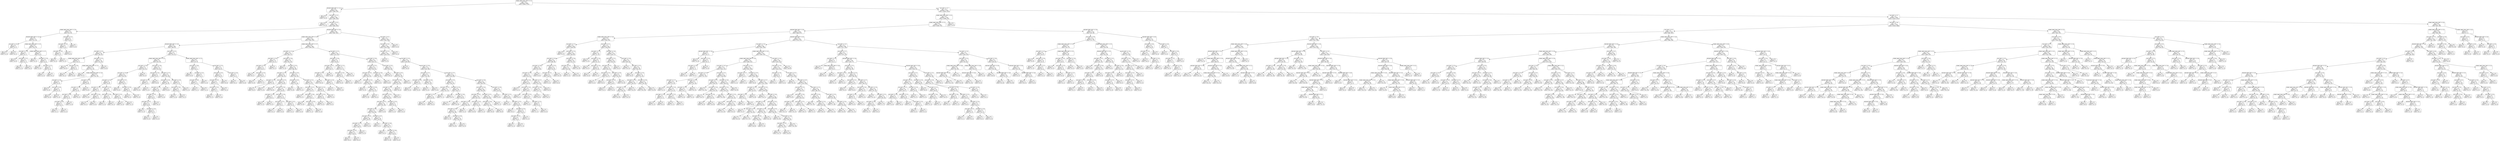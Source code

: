 digraph Tree {
node [shape=box, style="rounded", color="black", fontname="helvetica"] ;
edge [fontname="helvetica"] ;
0 [label="HOME_AWAY_GOAL_DIFF <= 3.2\ngini = 0.5\nsamples = 3660\nvalue = [3092, 2725]"] ;
1 [label="RECENT_PERF_DIFF <= 1.3\ngini = 0.5\nsamples = 501\nvalue = [499, 292]"] ;
0 -> 1 [labeldistance=2.5, labelangle=45, headlabel="True"] ;
2 [label="gini = 0.0\nsamples = 3\nvalue = [4, 0]"] ;
1 -> 2 ;
3 [label="ELO_DIFF <= 1.4\ngini = 0.5\nsamples = 498\nvalue = [495, 292]"] ;
1 -> 3 ;
4 [label="gini = 0.0\nsamples = 7\nvalue = [13, 0]"] ;
3 -> 4 ;
5 [label="ELO_DIFF <= 2.2\ngini = 0.5\nsamples = 491\nvalue = [482, 292]"] ;
3 -> 5 ;
6 [label="HOME_AWAY_GOAL_DIFF <= 2.9\ngini = 0.5\nsamples = 26\nvalue = [15, 25]"] ;
5 -> 6 ;
7 [label="RECENT_PERF_DIFF <= 2.2\ngini = 0.5\nsamples = 17\nvalue = [11, 16]"] ;
6 -> 7 ;
8 [label="ELO_DIFF <= 2.0\ngini = 0.4\nsamples = 3\nvalue = [1, 3]"] ;
7 -> 8 ;
9 [label="gini = 0.4\nsamples = 2\nvalue = [1, 2]"] ;
8 -> 9 ;
10 [label="gini = 0.0\nsamples = 1\nvalue = [0, 1]"] ;
8 -> 10 ;
11 [label="HOME_AWAY_GOAL_DIFF <= 2.5\ngini = 0.5\nsamples = 14\nvalue = [10, 13]"] ;
7 -> 11 ;
12 [label="ELO_DIFF <= 1.9\ngini = 0.5\nsamples = 7\nvalue = [5, 7]"] ;
11 -> 12 ;
13 [label="gini = 0.0\nsamples = 3\nvalue = [4, 0]"] ;
12 -> 13 ;
14 [label="ELO_DIFF <= 2.1\ngini = 0.2\nsamples = 4\nvalue = [1, 7]"] ;
12 -> 14 ;
15 [label="gini = 0.4\nsamples = 2\nvalue = [1, 2]"] ;
14 -> 15 ;
16 [label="gini = 0.0\nsamples = 2\nvalue = [0, 5]"] ;
14 -> 16 ;
17 [label="HOME_AWAY_GOAL_DIFF <= 2.7\ngini = 0.5\nsamples = 7\nvalue = [5, 6]"] ;
11 -> 17 ;
18 [label="gini = 0.5\nsamples = 3\nvalue = [2, 2]"] ;
17 -> 18 ;
19 [label="ELO_DIFF <= 1.9\ngini = 0.5\nsamples = 4\nvalue = [3, 4]"] ;
17 -> 19 ;
20 [label="gini = 0.0\nsamples = 1\nvalue = [1, 0]"] ;
19 -> 20 ;
21 [label="ELO_DIFF <= 2.1\ngini = 0.4\nsamples = 3\nvalue = [2, 4]"] ;
19 -> 21 ;
22 [label="gini = 0.5\nsamples = 2\nvalue = [2, 3]"] ;
21 -> 22 ;
23 [label="gini = 0.0\nsamples = 1\nvalue = [0, 1]"] ;
21 -> 23 ;
24 [label="ELO_DIFF <= 2.1\ngini = 0.4\nsamples = 9\nvalue = [4, 9]"] ;
6 -> 24 ;
25 [label="ELO_DIFF <= 1.9\ngini = 0.2\nsamples = 7\nvalue = [1, 9]"] ;
24 -> 25 ;
26 [label="ELO_DIFF <= 1.8\ngini = 0.3\nsamples = 4\nvalue = [1, 4]"] ;
25 -> 26 ;
27 [label="gini = 0.0\nsamples = 2\nvalue = [0, 3]"] ;
26 -> 27 ;
28 [label="gini = 0.5\nsamples = 2\nvalue = [1, 1]"] ;
26 -> 28 ;
29 [label="gini = 0.0\nsamples = 3\nvalue = [0, 5]"] ;
25 -> 29 ;
30 [label="gini = 0.0\nsamples = 2\nvalue = [3, 0]"] ;
24 -> 30 ;
31 [label="RECENT_PERF_DIFF <= 2.9\ngini = 0.5\nsamples = 465\nvalue = [467, 267]"] ;
5 -> 31 ;
32 [label="HOME_AWAY_GOAL_DIFF <= 2.5\ngini = 0.5\nsamples = 296\nvalue = [305, 163]"] ;
31 -> 32 ;
33 [label="RECENT_PERF_DIFF <= 2.0\ngini = 0.5\nsamples = 100\nvalue = [96, 61]"] ;
32 -> 33 ;
34 [label="ELO_DIFF <= 3.2\ngini = 0.5\nsamples = 28\nvalue = [26, 20]"] ;
33 -> 34 ;
35 [label="HOME_AWAY_GOAL_DIFF <= 1.8\ngini = 0.1\nsamples = 8\nvalue = [14, 1]"] ;
34 -> 35 ;
36 [label="gini = 0.0\nsamples = 4\nvalue = [10, 0]"] ;
35 -> 36 ;
37 [label="ELO_DIFF <= 2.8\ngini = 0.3\nsamples = 4\nvalue = [4, 1]"] ;
35 -> 37 ;
38 [label="gini = 0.0\nsamples = 1\nvalue = [0, 1]"] ;
37 -> 38 ;
39 [label="gini = 0.0\nsamples = 3\nvalue = [4, 0]"] ;
37 -> 39 ;
40 [label="ELO_DIFF <= 5.3\ngini = 0.5\nsamples = 20\nvalue = [12, 19]"] ;
34 -> 40 ;
41 [label="HOME_AWAY_GOAL_DIFF <= 1.5\ngini = 0.5\nsamples = 16\nvalue = [12, 13]"] ;
40 -> 41 ;
42 [label="gini = 0.0\nsamples = 2\nvalue = [0, 3]"] ;
41 -> 42 ;
43 [label="HOME_AWAY_GOAL_DIFF <= 1.8\ngini = 0.5\nsamples = 14\nvalue = [12, 10]"] ;
41 -> 43 ;
44 [label="ELO_DIFF <= 3.8\ngini = 0.5\nsamples = 5\nvalue = [3, 4]"] ;
43 -> 44 ;
45 [label="gini = 0.0\nsamples = 1\nvalue = [2, 0]"] ;
44 -> 45 ;
46 [label="ELO_DIFF <= 4.9\ngini = 0.3\nsamples = 4\nvalue = [1, 4]"] ;
44 -> 46 ;
47 [label="gini = 0.0\nsamples = 3\nvalue = [0, 4]"] ;
46 -> 47 ;
48 [label="gini = 0.0\nsamples = 1\nvalue = [1, 0]"] ;
46 -> 48 ;
49 [label="ELO_DIFF <= 4.1\ngini = 0.5\nsamples = 9\nvalue = [9, 6]"] ;
43 -> 49 ;
50 [label="ELO_DIFF <= 3.8\ngini = 0.5\nsamples = 7\nvalue = [5, 6]"] ;
49 -> 50 ;
51 [label="ELO_DIFF <= 3.6\ngini = 0.5\nsamples = 6\nvalue = [5, 3]"] ;
50 -> 51 ;
52 [label="ELO_DIFF <= 3.4\ngini = 0.5\nsamples = 5\nvalue = [4, 3]"] ;
51 -> 52 ;
53 [label="gini = 0.4\nsamples = 2\nvalue = [2, 1]"] ;
52 -> 53 ;
54 [label="gini = 0.5\nsamples = 3\nvalue = [2, 2]"] ;
52 -> 54 ;
55 [label="gini = 0.0\nsamples = 1\nvalue = [1, 0]"] ;
51 -> 55 ;
56 [label="gini = 0.0\nsamples = 1\nvalue = [0, 3]"] ;
50 -> 56 ;
57 [label="gini = 0.0\nsamples = 2\nvalue = [4, 0]"] ;
49 -> 57 ;
58 [label="gini = 0.0\nsamples = 4\nvalue = [0, 6]"] ;
40 -> 58 ;
59 [label="ELO_DIFF <= 4.1\ngini = 0.5\nsamples = 72\nvalue = [70, 41]"] ;
33 -> 59 ;
60 [label="HOME_AWAY_GOAL_DIFF <= 2.2\ngini = 0.5\nsamples = 51\nvalue = [43, 35]"] ;
59 -> 60 ;
61 [label="ELO_DIFF <= 3.9\ngini = 0.5\nsamples = 21\nvalue = [19, 13]"] ;
60 -> 61 ;
62 [label="ELO_DIFF <= 3.4\ngini = 0.5\nsamples = 20\nvalue = [19, 10]"] ;
61 -> 62 ;
63 [label="ELO_DIFF <= 2.8\ngini = 0.5\nsamples = 12\nvalue = [9, 9]"] ;
62 -> 63 ;
64 [label="ELO_DIFF <= 2.4\ngini = 0.3\nsamples = 5\nvalue = [5, 1]"] ;
63 -> 64 ;
65 [label="gini = 0.0\nsamples = 3\nvalue = [3, 0]"] ;
64 -> 65 ;
66 [label="ELO_DIFF <= 2.6\ngini = 0.4\nsamples = 2\nvalue = [2, 1]"] ;
64 -> 66 ;
67 [label="gini = 0.0\nsamples = 1\nvalue = [0, 1]"] ;
66 -> 67 ;
68 [label="gini = 0.0\nsamples = 1\nvalue = [2, 0]"] ;
66 -> 68 ;
69 [label="ELO_DIFF <= 3.2\ngini = 0.4\nsamples = 7\nvalue = [4, 8]"] ;
63 -> 69 ;
70 [label="ELO_DIFF <= 3.0\ngini = 0.3\nsamples = 3\nvalue = [1, 4]"] ;
69 -> 70 ;
71 [label="gini = 0.4\nsamples = 2\nvalue = [1, 3]"] ;
70 -> 71 ;
72 [label="gini = 0.0\nsamples = 1\nvalue = [0, 1]"] ;
70 -> 72 ;
73 [label="ELO_DIFF <= 3.3\ngini = 0.5\nsamples = 4\nvalue = [3, 4]"] ;
69 -> 73 ;
74 [label="gini = 0.5\nsamples = 2\nvalue = [2, 3]"] ;
73 -> 74 ;
75 [label="gini = 0.5\nsamples = 2\nvalue = [1, 1]"] ;
73 -> 75 ;
76 [label="ELO_DIFF <= 3.7\ngini = 0.2\nsamples = 8\nvalue = [10, 1]"] ;
62 -> 76 ;
77 [label="gini = 0.0\nsamples = 3\nvalue = [4, 0]"] ;
76 -> 77 ;
78 [label="ELO_DIFF <= 3.8\ngini = 0.2\nsamples = 5\nvalue = [6, 1]"] ;
76 -> 78 ;
79 [label="gini = 0.3\nsamples = 3\nvalue = [4, 1]"] ;
78 -> 79 ;
80 [label="gini = 0.0\nsamples = 2\nvalue = [2, 0]"] ;
78 -> 80 ;
81 [label="gini = 0.0\nsamples = 1\nvalue = [0, 3]"] ;
61 -> 81 ;
82 [label="ELO_DIFF <= 2.8\ngini = 0.5\nsamples = 30\nvalue = [24, 22]"] ;
60 -> 82 ;
83 [label="ELO_DIFF <= 2.6\ngini = 0.3\nsamples = 8\nvalue = [9, 2]"] ;
82 -> 83 ;
84 [label="ELO_DIFF <= 2.4\ngini = 0.5\nsamples = 4\nvalue = [3, 2]"] ;
83 -> 84 ;
85 [label="gini = 0.0\nsamples = 2\nvalue = [2, 0]"] ;
84 -> 85 ;
86 [label="gini = 0.4\nsamples = 2\nvalue = [1, 2]"] ;
84 -> 86 ;
87 [label="gini = 0.0\nsamples = 4\nvalue = [6, 0]"] ;
83 -> 87 ;
88 [label="ELO_DIFF <= 3.7\ngini = 0.5\nsamples = 22\nvalue = [15, 20]"] ;
82 -> 88 ;
89 [label="ELO_DIFF <= 3.6\ngini = 0.5\nsamples = 14\nvalue = [8, 15]"] ;
88 -> 89 ;
90 [label="ELO_DIFF <= 3.4\ngini = 0.5\nsamples = 12\nvalue = [8, 9]"] ;
89 -> 90 ;
91 [label="ELO_DIFF <= 3.3\ngini = 0.5\nsamples = 11\nvalue = [6, 9]"] ;
90 -> 91 ;
92 [label="ELO_DIFF <= 3.1\ngini = 0.5\nsamples = 10\nvalue = [6, 8]"] ;
91 -> 92 ;
93 [label="gini = 0.4\nsamples = 4\nvalue = [1, 3]"] ;
92 -> 93 ;
94 [label="ELO_DIFF <= 3.2\ngini = 0.5\nsamples = 6\nvalue = [5, 5]"] ;
92 -> 94 ;
95 [label="gini = 0.5\nsamples = 4\nvalue = [3, 3]"] ;
94 -> 95 ;
96 [label="gini = 0.5\nsamples = 2\nvalue = [2, 2]"] ;
94 -> 96 ;
97 [label="gini = 0.0\nsamples = 1\nvalue = [0, 1]"] ;
91 -> 97 ;
98 [label="gini = 0.0\nsamples = 1\nvalue = [2, 0]"] ;
90 -> 98 ;
99 [label="gini = 0.0\nsamples = 2\nvalue = [0, 6]"] ;
89 -> 99 ;
100 [label="ELO_DIFF <= 3.9\ngini = 0.5\nsamples = 8\nvalue = [7, 5]"] ;
88 -> 100 ;
101 [label="ELO_DIFF <= 3.8\ngini = 0.4\nsamples = 5\nvalue = [6, 2]"] ;
100 -> 101 ;
102 [label="gini = 0.0\nsamples = 1\nvalue = [1, 0]"] ;
101 -> 102 ;
103 [label="gini = 0.4\nsamples = 4\nvalue = [5, 2]"] ;
101 -> 103 ;
104 [label="gini = 0.4\nsamples = 3\nvalue = [1, 3]"] ;
100 -> 104 ;
105 [label="HOME_AWAY_GOAL_DIFF <= 2.2\ngini = 0.3\nsamples = 21\nvalue = [27, 6]"] ;
59 -> 105 ;
106 [label="ELO_DIFF <= 4.8\ngini = 0.3\nsamples = 7\nvalue = [8, 2]"] ;
105 -> 106 ;
107 [label="gini = 0.0\nsamples = 2\nvalue = [4, 0]"] ;
106 -> 107 ;
108 [label="ELO_DIFF <= 5.2\ngini = 0.4\nsamples = 5\nvalue = [4, 2]"] ;
106 -> 108 ;
109 [label="ELO_DIFF <= 4.9\ngini = 0.5\nsamples = 4\nvalue = [3, 2]"] ;
108 -> 109 ;
110 [label="gini = 0.5\nsamples = 2\nvalue = [1, 1]"] ;
109 -> 110 ;
111 [label="gini = 0.4\nsamples = 2\nvalue = [2, 1]"] ;
109 -> 111 ;
112 [label="gini = 0.0\nsamples = 1\nvalue = [1, 0]"] ;
108 -> 112 ;
113 [label="ELO_DIFF <= 5.3\ngini = 0.3\nsamples = 14\nvalue = [19, 4]"] ;
105 -> 113 ;
114 [label="ELO_DIFF <= 4.5\ngini = 0.2\nsamples = 11\nvalue = [16, 2]"] ;
113 -> 114 ;
115 [label="ELO_DIFF <= 4.3\ngini = 0.3\nsamples = 6\nvalue = [7, 2]"] ;
114 -> 115 ;
116 [label="ELO_DIFF <= 4.2\ngini = 0.2\nsamples = 5\nvalue = [7, 1]"] ;
115 -> 116 ;
117 [label="gini = 0.3\nsamples = 4\nvalue = [5, 1]"] ;
116 -> 117 ;
118 [label="gini = 0.0\nsamples = 1\nvalue = [2, 0]"] ;
116 -> 118 ;
119 [label="gini = 0.0\nsamples = 1\nvalue = [0, 1]"] ;
115 -> 119 ;
120 [label="gini = 0.0\nsamples = 5\nvalue = [9, 0]"] ;
114 -> 120 ;
121 [label="ELO_DIFF <= 5.6\ngini = 0.5\nsamples = 3\nvalue = [3, 2]"] ;
113 -> 121 ;
122 [label="gini = 0.0\nsamples = 1\nvalue = [0, 2]"] ;
121 -> 122 ;
123 [label="gini = 0.0\nsamples = 2\nvalue = [3, 0]"] ;
121 -> 123 ;
124 [label="HOME_AWAY_GOAL_DIFF <= 2.7\ngini = 0.4\nsamples = 196\nvalue = [209, 102]"] ;
32 -> 124 ;
125 [label="ELO_DIFF <= 2.7\ngini = 0.4\nsamples = 76\nvalue = [82, 37]"] ;
124 -> 125 ;
126 [label="ELO_DIFF <= 2.6\ngini = 0.2\nsamples = 15\nvalue = [21, 3]"] ;
125 -> 126 ;
127 [label="ELO_DIFF <= 2.3\ngini = 0.2\nsamples = 13\nvalue = [16, 2]"] ;
126 -> 127 ;
128 [label="gini = 0.2\nsamples = 5\nvalue = [6, 1]"] ;
127 -> 128 ;
129 [label="ELO_DIFF <= 2.4\ngini = 0.2\nsamples = 8\nvalue = [10, 1]"] ;
127 -> 129 ;
130 [label="gini = 0.0\nsamples = 2\nvalue = [3, 0]"] ;
129 -> 130 ;
131 [label="gini = 0.2\nsamples = 6\nvalue = [7, 1]"] ;
129 -> 131 ;
132 [label="gini = 0.3\nsamples = 2\nvalue = [5, 1]"] ;
126 -> 132 ;
133 [label="ELO_DIFF <= 2.8\ngini = 0.5\nsamples = 61\nvalue = [61, 34]"] ;
125 -> 133 ;
134 [label="gini = 0.3\nsamples = 3\nvalue = [1, 4]"] ;
133 -> 134 ;
135 [label="ELO_DIFF <= 4.2\ngini = 0.4\nsamples = 58\nvalue = [60, 30]"] ;
133 -> 135 ;
136 [label="ELO_DIFF <= 3.1\ngini = 0.4\nsamples = 33\nvalue = [40, 14]"] ;
135 -> 136 ;
137 [label="ELO_DIFF <= 2.9\ngini = 0.5\nsamples = 9\nvalue = [7, 6]"] ;
136 -> 137 ;
138 [label="gini = 0.0\nsamples = 4\nvalue = [6, 0]"] ;
137 -> 138 ;
139 [label="gini = 0.2\nsamples = 5\nvalue = [1, 6]"] ;
137 -> 139 ;
140 [label="ELO_DIFF <= 3.3\ngini = 0.3\nsamples = 24\nvalue = [33, 8]"] ;
136 -> 140 ;
141 [label="gini = 0.0\nsamples = 6\nvalue = [10, 0]"] ;
140 -> 141 ;
142 [label="ELO_DIFF <= 3.6\ngini = 0.4\nsamples = 18\nvalue = [23, 8]"] ;
140 -> 142 ;
143 [label="ELO_DIFF <= 3.4\ngini = 0.4\nsamples = 7\nvalue = [10, 5]"] ;
142 -> 143 ;
144 [label="gini = 0.3\nsamples = 4\nvalue = [7, 2]"] ;
143 -> 144 ;
145 [label="gini = 0.5\nsamples = 3\nvalue = [3, 3]"] ;
143 -> 145 ;
146 [label="ELO_DIFF <= 3.9\ngini = 0.3\nsamples = 11\nvalue = [13, 3]"] ;
142 -> 146 ;
147 [label="ELO_DIFF <= 3.7\ngini = 0.2\nsamples = 7\nvalue = [9, 1]"] ;
146 -> 147 ;
148 [label="gini = 0.3\nsamples = 3\nvalue = [4, 1]"] ;
147 -> 148 ;
149 [label="gini = 0.0\nsamples = 4\nvalue = [5, 0]"] ;
147 -> 149 ;
150 [label="ELO_DIFF <= 4.1\ngini = 0.4\nsamples = 4\nvalue = [4, 2]"] ;
146 -> 150 ;
151 [label="gini = 0.5\nsamples = 3\nvalue = [2, 2]"] ;
150 -> 151 ;
152 [label="gini = 0.0\nsamples = 1\nvalue = [2, 0]"] ;
150 -> 152 ;
153 [label="ELO_DIFF <= 4.5\ngini = 0.5\nsamples = 25\nvalue = [20, 16]"] ;
135 -> 153 ;
154 [label="ELO_DIFF <= 4.3\ngini = 0.4\nsamples = 7\nvalue = [3, 10]"] ;
153 -> 154 ;
155 [label="gini = 0.3\nsamples = 4\nvalue = [2, 8]"] ;
154 -> 155 ;
156 [label="gini = 0.4\nsamples = 3\nvalue = [1, 2]"] ;
154 -> 156 ;
157 [label="ELO_DIFF <= 5.2\ngini = 0.4\nsamples = 18\nvalue = [17, 6]"] ;
153 -> 157 ;
158 [label="ELO_DIFF <= 4.7\ngini = 0.2\nsamples = 10\nvalue = [12, 2]"] ;
157 -> 158 ;
159 [label="gini = 0.4\nsamples = 3\nvalue = [2, 1]"] ;
158 -> 159 ;
160 [label="ELO_DIFF <= 4.8\ngini = 0.2\nsamples = 7\nvalue = [10, 1]"] ;
158 -> 160 ;
161 [label="gini = 0.0\nsamples = 2\nvalue = [2, 0]"] ;
160 -> 161 ;
162 [label="ELO_DIFF <= 5.0\ngini = 0.2\nsamples = 5\nvalue = [8, 1]"] ;
160 -> 162 ;
163 [label="gini = 0.2\nsamples = 4\nvalue = [7, 1]"] ;
162 -> 163 ;
164 [label="gini = 0.0\nsamples = 1\nvalue = [1, 0]"] ;
162 -> 164 ;
165 [label="ELO_DIFF <= 5.4\ngini = 0.5\nsamples = 8\nvalue = [5, 4]"] ;
157 -> 165 ;
166 [label="ELO_DIFF <= 5.3\ngini = 0.5\nsamples = 6\nvalue = [3, 4]"] ;
165 -> 166 ;
167 [label="gini = 0.5\nsamples = 4\nvalue = [3, 2]"] ;
166 -> 167 ;
168 [label="gini = 0.0\nsamples = 2\nvalue = [0, 2]"] ;
166 -> 168 ;
169 [label="gini = 0.0\nsamples = 2\nvalue = [2, 0]"] ;
165 -> 169 ;
170 [label="ELO_DIFF <= 3.2\ngini = 0.4\nsamples = 120\nvalue = [127, 65]"] ;
124 -> 170 ;
171 [label="ELO_DIFF <= 2.8\ngini = 0.3\nsamples = 24\nvalue = [35, 8]"] ;
170 -> 171 ;
172 [label="ELO_DIFF <= 2.7\ngini = 0.4\nsamples = 12\nvalue = [18, 7]"] ;
171 -> 172 ;
173 [label="ELO_DIFF <= 2.4\ngini = 0.1\nsamples = 8\nvalue = [14, 1]"] ;
172 -> 173 ;
174 [label="gini = 0.0\nsamples = 4\nvalue = [10, 0]"] ;
173 -> 174 ;
175 [label="ELO_DIFF <= 2.6\ngini = 0.3\nsamples = 4\nvalue = [4, 1]"] ;
173 -> 175 ;
176 [label="gini = 0.4\nsamples = 3\nvalue = [3, 1]"] ;
175 -> 176 ;
177 [label="gini = 0.0\nsamples = 1\nvalue = [1, 0]"] ;
175 -> 177 ;
178 [label="gini = 0.5\nsamples = 4\nvalue = [4, 6]"] ;
172 -> 178 ;
179 [label="ELO_DIFF <= 3.1\ngini = 0.1\nsamples = 12\nvalue = [17, 1]"] ;
171 -> 179 ;
180 [label="ELO_DIFF <= 2.9\ngini = 0.2\nsamples = 6\nvalue = [6, 1]"] ;
179 -> 180 ;
181 [label="gini = 0.0\nsamples = 4\nvalue = [5, 0]"] ;
180 -> 181 ;
182 [label="gini = 0.5\nsamples = 2\nvalue = [1, 1]"] ;
180 -> 182 ;
183 [label="gini = 0.0\nsamples = 6\nvalue = [11, 0]"] ;
179 -> 183 ;
184 [label="ELO_DIFF <= 3.9\ngini = 0.5\nsamples = 96\nvalue = [92, 57]"] ;
170 -> 184 ;
185 [label="ELO_DIFF <= 3.7\ngini = 0.5\nsamples = 40\nvalue = [29, 31]"] ;
184 -> 185 ;
186 [label="ELO_DIFF <= 3.3\ngini = 0.5\nsamples = 24\nvalue = [20, 19]"] ;
185 -> 186 ;
187 [label="gini = 0.5\nsamples = 3\nvalue = [2, 3]"] ;
186 -> 187 ;
188 [label="ELO_DIFF <= 3.4\ngini = 0.5\nsamples = 21\nvalue = [18, 16]"] ;
186 -> 188 ;
189 [label="gini = 0.5\nsamples = 6\nvalue = [5, 5]"] ;
188 -> 189 ;
190 [label="ELO_DIFF <= 3.6\ngini = 0.5\nsamples = 15\nvalue = [13, 11]"] ;
188 -> 190 ;
191 [label="gini = 0.5\nsamples = 8\nvalue = [7, 6]"] ;
190 -> 191 ;
192 [label="gini = 0.5\nsamples = 7\nvalue = [6, 5]"] ;
190 -> 192 ;
193 [label="ELO_DIFF <= 3.8\ngini = 0.5\nsamples = 16\nvalue = [9, 12]"] ;
185 -> 193 ;
194 [label="gini = 0.5\nsamples = 4\nvalue = [3, 4]"] ;
193 -> 194 ;
195 [label="gini = 0.5\nsamples = 12\nvalue = [6, 8]"] ;
193 -> 195 ;
196 [label="ELO_DIFF <= 4.1\ngini = 0.4\nsamples = 56\nvalue = [63, 26]"] ;
184 -> 196 ;
197 [label="gini = 0.2\nsamples = 6\nvalue = [10, 1]"] ;
196 -> 197 ;
198 [label="ELO_DIFF <= 6.1\ngini = 0.4\nsamples = 50\nvalue = [53, 25]"] ;
196 -> 198 ;
199 [label="ELO_DIFF <= 5.8\ngini = 0.4\nsamples = 48\nvalue = [51, 25]"] ;
198 -> 199 ;
200 [label="ELO_DIFF <= 5.4\ngini = 0.4\nsamples = 46\nvalue = [51, 23]"] ;
199 -> 200 ;
201 [label="ELO_DIFF <= 5.2\ngini = 0.4\nsamples = 42\nvalue = [46, 23]"] ;
200 -> 201 ;
202 [label="ELO_DIFF <= 5.1\ngini = 0.4\nsamples = 36\nvalue = [41, 18]"] ;
201 -> 202 ;
203 [label="ELO_DIFF <= 4.6\ngini = 0.4\nsamples = 34\nvalue = [39, 18]"] ;
202 -> 203 ;
204 [label="ELO_DIFF <= 4.4\ngini = 0.4\nsamples = 18\nvalue = [23, 9]"] ;
203 -> 204 ;
205 [label="ELO_DIFF <= 4.3\ngini = 0.4\nsamples = 14\nvalue = [18, 9]"] ;
204 -> 205 ;
206 [label="ELO_DIFF <= 4.2\ngini = 0.4\nsamples = 12\nvalue = [16, 6]"] ;
205 -> 206 ;
207 [label="gini = 0.5\nsamples = 7\nvalue = [8, 5]"] ;
206 -> 207 ;
208 [label="gini = 0.2\nsamples = 5\nvalue = [8, 1]"] ;
206 -> 208 ;
209 [label="gini = 0.5\nsamples = 2\nvalue = [2, 3]"] ;
205 -> 209 ;
210 [label="gini = 0.0\nsamples = 4\nvalue = [5, 0]"] ;
204 -> 210 ;
211 [label="ELO_DIFF <= 4.7\ngini = 0.5\nsamples = 16\nvalue = [16, 9]"] ;
203 -> 211 ;
212 [label="gini = 0.5\nsamples = 2\nvalue = [2, 2]"] ;
211 -> 212 ;
213 [label="ELO_DIFF <= 4.8\ngini = 0.4\nsamples = 14\nvalue = [14, 7]"] ;
211 -> 213 ;
214 [label="gini = 0.3\nsamples = 3\nvalue = [4, 1]"] ;
213 -> 214 ;
215 [label="ELO_DIFF <= 4.9\ngini = 0.5\nsamples = 11\nvalue = [10, 6]"] ;
213 -> 215 ;
216 [label="gini = 0.5\nsamples = 8\nvalue = [7, 4]"] ;
215 -> 216 ;
217 [label="gini = 0.5\nsamples = 3\nvalue = [3, 2]"] ;
215 -> 217 ;
218 [label="gini = 0.0\nsamples = 2\nvalue = [2, 0]"] ;
202 -> 218 ;
219 [label="ELO_DIFF <= 5.3\ngini = 0.5\nsamples = 6\nvalue = [5, 5]"] ;
201 -> 219 ;
220 [label="gini = 0.4\nsamples = 3\nvalue = [1, 3]"] ;
219 -> 220 ;
221 [label="gini = 0.4\nsamples = 3\nvalue = [4, 2]"] ;
219 -> 221 ;
222 [label="gini = 0.0\nsamples = 4\nvalue = [5, 0]"] ;
200 -> 222 ;
223 [label="gini = 0.0\nsamples = 2\nvalue = [0, 2]"] ;
199 -> 223 ;
224 [label="gini = 0.0\nsamples = 2\nvalue = [2, 0]"] ;
198 -> 224 ;
225 [label="ELO_DIFF <= 6.1\ngini = 0.5\nsamples = 169\nvalue = [162, 104]"] ;
31 -> 225 ;
226 [label="ELO_DIFF <= 5.6\ngini = 0.5\nsamples = 166\nvalue = [159, 104]"] ;
225 -> 226 ;
227 [label="ELO_DIFF <= 2.3\ngini = 0.5\nsamples = 164\nvalue = [159, 101]"] ;
226 -> 227 ;
228 [label="gini = 0.5\nsamples = 4\nvalue = [3, 5]"] ;
227 -> 228 ;
229 [label="ELO_DIFF <= 2.4\ngini = 0.5\nsamples = 160\nvalue = [156, 96]"] ;
227 -> 229 ;
230 [label="gini = 0.0\nsamples = 6\nvalue = [9, 0]"] ;
229 -> 230 ;
231 [label="ELO_DIFF <= 2.9\ngini = 0.5\nsamples = 154\nvalue = [147, 96]"] ;
229 -> 231 ;
232 [label="ELO_DIFF <= 2.7\ngini = 0.5\nsamples = 18\nvalue = [12, 16]"] ;
231 -> 232 ;
233 [label="ELO_DIFF <= 2.6\ngini = 0.5\nsamples = 8\nvalue = [7, 6]"] ;
232 -> 233 ;
234 [label="gini = 0.5\nsamples = 4\nvalue = [3, 2]"] ;
233 -> 234 ;
235 [label="gini = 0.5\nsamples = 4\nvalue = [4, 4]"] ;
233 -> 235 ;
236 [label="ELO_DIFF <= 2.8\ngini = 0.4\nsamples = 10\nvalue = [5, 10]"] ;
232 -> 236 ;
237 [label="gini = 0.4\nsamples = 5\nvalue = [2, 4]"] ;
236 -> 237 ;
238 [label="gini = 0.4\nsamples = 5\nvalue = [3, 6]"] ;
236 -> 238 ;
239 [label="ELO_DIFF <= 3.7\ngini = 0.5\nsamples = 136\nvalue = [135, 80]"] ;
231 -> 239 ;
240 [label="ELO_DIFF <= 3.3\ngini = 0.4\nsamples = 47\nvalue = [50, 22]"] ;
239 -> 240 ;
241 [label="ELO_DIFF <= 3.2\ngini = 0.5\nsamples = 21\nvalue = [21, 15]"] ;
240 -> 241 ;
242 [label="ELO_DIFF <= 3.1\ngini = 0.5\nsamples = 14\nvalue = [14, 8]"] ;
241 -> 242 ;
243 [label="gini = 0.5\nsamples = 9\nvalue = [8, 6]"] ;
242 -> 243 ;
244 [label="gini = 0.4\nsamples = 5\nvalue = [6, 2]"] ;
242 -> 244 ;
245 [label="gini = 0.5\nsamples = 7\nvalue = [7, 7]"] ;
241 -> 245 ;
246 [label="ELO_DIFF <= 3.4\ngini = 0.3\nsamples = 26\nvalue = [29, 7]"] ;
240 -> 246 ;
247 [label="gini = 0.1\nsamples = 8\nvalue = [13, 1]"] ;
246 -> 247 ;
248 [label="ELO_DIFF <= 3.6\ngini = 0.4\nsamples = 18\nvalue = [16, 6]"] ;
246 -> 248 ;
249 [label="gini = 0.4\nsamples = 7\nvalue = [6, 2]"] ;
248 -> 249 ;
250 [label="gini = 0.4\nsamples = 11\nvalue = [10, 4]"] ;
248 -> 250 ;
251 [label="ELO_DIFF <= 4.8\ngini = 0.5\nsamples = 89\nvalue = [85, 58]"] ;
239 -> 251 ;
252 [label="ELO_DIFF <= 4.4\ngini = 0.5\nsamples = 69\nvalue = [63, 49]"] ;
251 -> 252 ;
253 [label="ELO_DIFF <= 4.2\ngini = 0.5\nsamples = 49\nvalue = [47, 31]"] ;
252 -> 253 ;
254 [label="ELO_DIFF <= 4.1\ngini = 0.5\nsamples = 32\nvalue = [26, 23]"] ;
253 -> 254 ;
255 [label="ELO_DIFF <= 3.8\ngini = 0.5\nsamples = 29\nvalue = [25, 18]"] ;
254 -> 255 ;
256 [label="gini = 0.5\nsamples = 10\nvalue = [7, 7]"] ;
255 -> 256 ;
257 [label="ELO_DIFF <= 3.9\ngini = 0.5\nsamples = 19\nvalue = [18, 11]"] ;
255 -> 257 ;
258 [label="gini = 0.5\nsamples = 11\nvalue = [12, 8]"] ;
257 -> 258 ;
259 [label="gini = 0.4\nsamples = 8\nvalue = [6, 3]"] ;
257 -> 259 ;
260 [label="gini = 0.3\nsamples = 3\nvalue = [1, 5]"] ;
254 -> 260 ;
261 [label="ELO_DIFF <= 4.3\ngini = 0.4\nsamples = 17\nvalue = [21, 8]"] ;
253 -> 261 ;
262 [label="gini = 0.4\nsamples = 12\nvalue = [14, 6]"] ;
261 -> 262 ;
263 [label="gini = 0.3\nsamples = 5\nvalue = [7, 2]"] ;
261 -> 263 ;
264 [label="ELO_DIFF <= 4.7\ngini = 0.5\nsamples = 20\nvalue = [16, 18]"] ;
252 -> 264 ;
265 [label="ELO_DIFF <= 4.6\ngini = 0.5\nsamples = 17\nvalue = [15, 15]"] ;
264 -> 265 ;
266 [label="gini = 0.5\nsamples = 9\nvalue = [9, 9]"] ;
265 -> 266 ;
267 [label="gini = 0.5\nsamples = 8\nvalue = [6, 6]"] ;
265 -> 267 ;
268 [label="gini = 0.4\nsamples = 3\nvalue = [1, 3]"] ;
264 -> 268 ;
269 [label="ELO_DIFF <= 4.9\ngini = 0.4\nsamples = 20\nvalue = [22, 9]"] ;
251 -> 269 ;
270 [label="gini = 0.0\nsamples = 2\nvalue = [3, 0]"] ;
269 -> 270 ;
271 [label="ELO_DIFF <= 5.1\ngini = 0.4\nsamples = 18\nvalue = [19, 9]"] ;
269 -> 271 ;
272 [label="gini = 0.4\nsamples = 2\nvalue = [1, 2]"] ;
271 -> 272 ;
273 [label="ELO_DIFF <= 5.2\ngini = 0.4\nsamples = 16\nvalue = [18, 7]"] ;
271 -> 273 ;
274 [label="gini = 0.3\nsamples = 7\nvalue = [8, 2]"] ;
273 -> 274 ;
275 [label="ELO_DIFF <= 5.4\ngini = 0.4\nsamples = 9\nvalue = [10, 5]"] ;
273 -> 275 ;
276 [label="ELO_DIFF <= 5.3\ngini = 0.4\nsamples = 7\nvalue = [9, 4]"] ;
275 -> 276 ;
277 [label="gini = 0.4\nsamples = 3\nvalue = [2, 1]"] ;
276 -> 277 ;
278 [label="gini = 0.4\nsamples = 4\nvalue = [7, 3]"] ;
276 -> 278 ;
279 [label="gini = 0.5\nsamples = 2\nvalue = [1, 1]"] ;
275 -> 279 ;
280 [label="gini = 0.0\nsamples = 2\nvalue = [0, 3]"] ;
226 -> 280 ;
281 [label="gini = 0.0\nsamples = 3\nvalue = [3, 0]"] ;
225 -> 281 ;
282 [label="ELO_DIFF <= 3.7\ngini = 0.5\nsamples = 3159\nvalue = [2593, 2433]"] ;
0 -> 282 [labeldistance=2.5, labelangle=-45, headlabel="False"] ;
283 [label="HOME_AWAY_GOAL_DIFF <= 6.2\ngini = 0.5\nsamples = 1154\nvalue = [1069, 761]"] ;
282 -> 283 ;
284 [label="HOME_AWAY_GOAL_DIFF <= 5.1\ngini = 0.5\nsamples = 1152\nvalue = [1065, 761]"] ;
283 -> 284 ;
285 [label="RECENT_PERF_DIFF <= 3.6\ngini = 0.5\nsamples = 1033\nvalue = [968, 677]"] ;
284 -> 285 ;
286 [label="HOME_AWAY_GOAL_DIFF <= 3.4\ngini = 0.5\nsamples = 251\nvalue = [236, 150]"] ;
285 -> 286 ;
287 [label="ELO_DIFF <= 1.7\ngini = 0.5\nsamples = 108\nvalue = [100, 64]"] ;
286 -> 287 ;
288 [label="gini = 0.0\nsamples = 3\nvalue = [5, 0]"] ;
287 -> 288 ;
289 [label="ELO_DIFF <= 3.3\ngini = 0.5\nsamples = 105\nvalue = [95, 64]"] ;
287 -> 289 ;
290 [label="ELO_DIFF <= 2.9\ngini = 0.5\nsamples = 69\nvalue = [68, 39]"] ;
289 -> 290 ;
291 [label="ELO_DIFF <= 2.8\ngini = 0.5\nsamples = 44\nvalue = [37, 30]"] ;
290 -> 291 ;
292 [label="ELO_DIFF <= 2.4\ngini = 0.5\nsamples = 37\nvalue = [33, 21]"] ;
291 -> 292 ;
293 [label="ELO_DIFF <= 1.8\ngini = 0.5\nsamples = 13\nvalue = [10, 9]"] ;
292 -> 293 ;
294 [label="gini = 0.4\nsamples = 2\nvalue = [2, 1]"] ;
293 -> 294 ;
295 [label="ELO_DIFF <= 2.0\ngini = 0.5\nsamples = 11\nvalue = [8, 8]"] ;
293 -> 295 ;
296 [label="gini = 0.0\nsamples = 1\nvalue = [0, 1]"] ;
295 -> 296 ;
297 [label="ELO_DIFF <= 2.2\ngini = 0.5\nsamples = 10\nvalue = [8, 7]"] ;
295 -> 297 ;
298 [label="gini = 0.5\nsamples = 3\nvalue = [3, 2]"] ;
297 -> 298 ;
299 [label="ELO_DIFF <= 2.3\ngini = 0.5\nsamples = 7\nvalue = [5, 5]"] ;
297 -> 299 ;
300 [label="gini = 0.5\nsamples = 2\nvalue = [1, 1]"] ;
299 -> 300 ;
301 [label="gini = 0.5\nsamples = 5\nvalue = [4, 4]"] ;
299 -> 301 ;
302 [label="ELO_DIFF <= 2.7\ngini = 0.5\nsamples = 24\nvalue = [23, 12]"] ;
292 -> 302 ;
303 [label="ELO_DIFF <= 2.6\ngini = 0.4\nsamples = 15\nvalue = [17, 7]"] ;
302 -> 303 ;
304 [label="gini = 0.4\nsamples = 9\nvalue = [9, 4]"] ;
303 -> 304 ;
305 [label="gini = 0.4\nsamples = 6\nvalue = [8, 3]"] ;
303 -> 305 ;
306 [label="gini = 0.5\nsamples = 9\nvalue = [6, 5]"] ;
302 -> 306 ;
307 [label="gini = 0.4\nsamples = 7\nvalue = [4, 9]"] ;
291 -> 307 ;
308 [label="ELO_DIFF <= 3.2\ngini = 0.3\nsamples = 25\nvalue = [31, 9]"] ;
290 -> 308 ;
309 [label="ELO_DIFF <= 3.1\ngini = 0.4\nsamples = 15\nvalue = [16, 6]"] ;
308 -> 309 ;
310 [label="gini = 0.3\nsamples = 6\nvalue = [7, 2]"] ;
309 -> 310 ;
311 [label="gini = 0.4\nsamples = 9\nvalue = [9, 4]"] ;
309 -> 311 ;
312 [label="gini = 0.3\nsamples = 10\nvalue = [15, 3]"] ;
308 -> 312 ;
313 [label="ELO_DIFF <= 3.6\ngini = 0.5\nsamples = 36\nvalue = [27, 25]"] ;
289 -> 313 ;
314 [label="ELO_DIFF <= 3.4\ngini = 0.5\nsamples = 22\nvalue = [16, 16]"] ;
313 -> 314 ;
315 [label="gini = 0.5\nsamples = 9\nvalue = [7, 6]"] ;
314 -> 315 ;
316 [label="gini = 0.5\nsamples = 13\nvalue = [9, 10]"] ;
314 -> 316 ;
317 [label="gini = 0.5\nsamples = 14\nvalue = [11, 9]"] ;
313 -> 317 ;
318 [label="ELO_DIFF <= 2.1\ngini = 0.5\nsamples = 143\nvalue = [136, 86]"] ;
286 -> 318 ;
319 [label="ELO_DIFF <= 1.3\ngini = 0.5\nsamples = 10\nvalue = [7, 13]"] ;
318 -> 319 ;
320 [label="gini = 0.0\nsamples = 1\nvalue = [2, 0]"] ;
319 -> 320 ;
321 [label="ELO_DIFF <= 1.8\ngini = 0.4\nsamples = 9\nvalue = [5, 13]"] ;
319 -> 321 ;
322 [label="gini = 0.0\nsamples = 3\nvalue = [0, 5]"] ;
321 -> 322 ;
323 [label="ELO_DIFF <= 1.9\ngini = 0.5\nsamples = 6\nvalue = [5, 8]"] ;
321 -> 323 ;
324 [label="gini = 0.5\nsamples = 4\nvalue = [4, 6]"] ;
323 -> 324 ;
325 [label="gini = 0.4\nsamples = 2\nvalue = [1, 2]"] ;
323 -> 325 ;
326 [label="ELO_DIFF <= 2.8\ngini = 0.5\nsamples = 133\nvalue = [129, 73]"] ;
318 -> 326 ;
327 [label="ELO_DIFF <= 2.7\ngini = 0.4\nsamples = 38\nvalue = [39, 19]"] ;
326 -> 327 ;
328 [label="ELO_DIFF <= 2.3\ngini = 0.5\nsamples = 33\nvalue = [30, 17]"] ;
327 -> 328 ;
329 [label="ELO_DIFF <= 2.2\ngini = 0.5\nsamples = 12\nvalue = [11, 7]"] ;
328 -> 329 ;
330 [label="gini = 0.5\nsamples = 3\nvalue = [3, 2]"] ;
329 -> 330 ;
331 [label="gini = 0.5\nsamples = 9\nvalue = [8, 5]"] ;
329 -> 331 ;
332 [label="ELO_DIFF <= 2.6\ngini = 0.5\nsamples = 21\nvalue = [19, 10]"] ;
328 -> 332 ;
333 [label="ELO_DIFF <= 2.4\ngini = 0.4\nsamples = 11\nvalue = [8, 4]"] ;
332 -> 333 ;
334 [label="gini = 0.4\nsamples = 5\nvalue = [4, 2]"] ;
333 -> 334 ;
335 [label="gini = 0.4\nsamples = 6\nvalue = [4, 2]"] ;
333 -> 335 ;
336 [label="gini = 0.5\nsamples = 10\nvalue = [11, 6]"] ;
332 -> 336 ;
337 [label="gini = 0.3\nsamples = 5\nvalue = [9, 2]"] ;
327 -> 337 ;
338 [label="ELO_DIFF <= 2.9\ngini = 0.5\nsamples = 95\nvalue = [90, 54]"] ;
326 -> 338 ;
339 [label="gini = 0.5\nsamples = 9\nvalue = [9, 11]"] ;
338 -> 339 ;
340 [label="ELO_DIFF <= 3.1\ngini = 0.5\nsamples = 86\nvalue = [81, 43]"] ;
338 -> 340 ;
341 [label="gini = 0.3\nsamples = 10\nvalue = [9, 2]"] ;
340 -> 341 ;
342 [label="ELO_DIFF <= 3.4\ngini = 0.5\nsamples = 76\nvalue = [72, 41]"] ;
340 -> 342 ;
343 [label="ELO_DIFF <= 3.3\ngini = 0.5\nsamples = 42\nvalue = [38, 23]"] ;
342 -> 343 ;
344 [label="ELO_DIFF <= 3.2\ngini = 0.5\nsamples = 27\nvalue = [26, 14]"] ;
343 -> 344 ;
345 [label="gini = 0.5\nsamples = 15\nvalue = [14, 9]"] ;
344 -> 345 ;
346 [label="gini = 0.4\nsamples = 12\nvalue = [12, 5]"] ;
344 -> 346 ;
347 [label="gini = 0.5\nsamples = 15\nvalue = [12, 9]"] ;
343 -> 347 ;
348 [label="ELO_DIFF <= 3.6\ngini = 0.5\nsamples = 34\nvalue = [34, 18]"] ;
342 -> 348 ;
349 [label="gini = 0.5\nsamples = 18\nvalue = [19, 10]"] ;
348 -> 349 ;
350 [label="gini = 0.5\nsamples = 16\nvalue = [15, 8]"] ;
348 -> 350 ;
351 [label="RECENT_PERF_DIFF <= 4.4\ngini = 0.5\nsamples = 782\nvalue = [732, 527]"] ;
285 -> 351 ;
352 [label="ELO_DIFF <= 1.6\ngini = 0.5\nsamples = 482\nvalue = [455, 344]"] ;
351 -> 352 ;
353 [label="RECENT_PERF_DIFF <= 3.9\ngini = 0.2\nsamples = 7\nvalue = [11, 1]"] ;
352 -> 353 ;
354 [label="gini = 0.0\nsamples = 3\nvalue = [5, 0]"] ;
353 -> 354 ;
355 [label="ELO_DIFF <= 1.4\ngini = 0.2\nsamples = 4\nvalue = [6, 1]"] ;
353 -> 355 ;
356 [label="ELO_DIFF <= 1.0\ngini = 0.5\nsamples = 2\nvalue = [1, 1]"] ;
355 -> 356 ;
357 [label="gini = 0.0\nsamples = 1\nvalue = [1, 0]"] ;
356 -> 357 ;
358 [label="gini = 0.0\nsamples = 1\nvalue = [0, 1]"] ;
356 -> 358 ;
359 [label="gini = 0.0\nsamples = 2\nvalue = [5, 0]"] ;
355 -> 359 ;
360 [label="HOME_AWAY_GOAL_DIFF <= 4.1\ngini = 0.5\nsamples = 475\nvalue = [444, 343]"] ;
352 -> 360 ;
361 [label="HOME_AWAY_GOAL_DIFF <= 3.9\ngini = 0.5\nsamples = 315\nvalue = [308, 222]"] ;
360 -> 361 ;
362 [label="ELO_DIFF <= 2.6\ngini = 0.5\nsamples = 152\nvalue = [141, 117]"] ;
361 -> 362 ;
363 [label="ELO_DIFF <= 2.2\ngini = 0.5\nsamples = 30\nvalue = [17, 32]"] ;
362 -> 363 ;
364 [label="ELO_DIFF <= 1.7\ngini = 0.4\nsamples = 13\nvalue = [5, 14]"] ;
363 -> 364 ;
365 [label="gini = 0.5\nsamples = 2\nvalue = [1, 1]"] ;
364 -> 365 ;
366 [label="ELO_DIFF <= 1.9\ngini = 0.4\nsamples = 11\nvalue = [4, 13]"] ;
364 -> 366 ;
367 [label="ELO_DIFF <= 1.8\ngini = 0.3\nsamples = 4\nvalue = [1, 5]"] ;
366 -> 367 ;
368 [label="gini = 0.4\nsamples = 3\nvalue = [1, 3]"] ;
367 -> 368 ;
369 [label="gini = 0.0\nsamples = 1\nvalue = [0, 2]"] ;
367 -> 369 ;
370 [label="ELO_DIFF <= 2.1\ngini = 0.4\nsamples = 7\nvalue = [3, 8]"] ;
366 -> 370 ;
371 [label="gini = 0.5\nsamples = 2\nvalue = [1, 1]"] ;
370 -> 371 ;
372 [label="gini = 0.3\nsamples = 5\nvalue = [2, 7]"] ;
370 -> 372 ;
373 [label="ELO_DIFF <= 2.4\ngini = 0.5\nsamples = 17\nvalue = [12, 18]"] ;
363 -> 373 ;
374 [label="ELO_DIFF <= 2.3\ngini = 0.5\nsamples = 9\nvalue = [6, 7]"] ;
373 -> 374 ;
375 [label="gini = 0.5\nsamples = 4\nvalue = [3, 4]"] ;
374 -> 375 ;
376 [label="gini = 0.5\nsamples = 5\nvalue = [3, 3]"] ;
374 -> 376 ;
377 [label="gini = 0.5\nsamples = 8\nvalue = [6, 11]"] ;
373 -> 377 ;
378 [label="ELO_DIFF <= 3.1\ngini = 0.5\nsamples = 122\nvalue = [124, 85]"] ;
362 -> 378 ;
379 [label="ELO_DIFF <= 2.7\ngini = 0.4\nsamples = 48\nvalue = [58, 24]"] ;
378 -> 379 ;
380 [label="gini = 0.5\nsamples = 17\nvalue = [23, 14]"] ;
379 -> 380 ;
381 [label="ELO_DIFF <= 2.8\ngini = 0.3\nsamples = 31\nvalue = [35, 10]"] ;
379 -> 381 ;
382 [label="gini = 0.1\nsamples = 10\nvalue = [14, 1]"] ;
381 -> 382 ;
383 [label="ELO_DIFF <= 2.9\ngini = 0.4\nsamples = 21\nvalue = [21, 9]"] ;
381 -> 383 ;
384 [label="gini = 0.4\nsamples = 8\nvalue = [6, 3]"] ;
383 -> 384 ;
385 [label="gini = 0.4\nsamples = 13\nvalue = [15, 6]"] ;
383 -> 385 ;
386 [label="ELO_DIFF <= 3.6\ngini = 0.5\nsamples = 74\nvalue = [66, 61]"] ;
378 -> 386 ;
387 [label="ELO_DIFF <= 3.2\ngini = 0.5\nsamples = 53\nvalue = [44, 53]"] ;
386 -> 387 ;
388 [label="gini = 0.5\nsamples = 16\nvalue = [12, 20]"] ;
387 -> 388 ;
389 [label="ELO_DIFF <= 3.3\ngini = 0.5\nsamples = 37\nvalue = [32, 33]"] ;
387 -> 389 ;
390 [label="gini = 0.5\nsamples = 9\nvalue = [10, 8]"] ;
389 -> 390 ;
391 [label="ELO_DIFF <= 3.4\ngini = 0.5\nsamples = 28\nvalue = [22, 25]"] ;
389 -> 391 ;
392 [label="gini = 0.5\nsamples = 15\nvalue = [13, 14]"] ;
391 -> 392 ;
393 [label="gini = 0.5\nsamples = 13\nvalue = [9, 11]"] ;
391 -> 393 ;
394 [label="gini = 0.4\nsamples = 21\nvalue = [22, 8]"] ;
386 -> 394 ;
395 [label="ELO_DIFF <= 1.8\ngini = 0.5\nsamples = 163\nvalue = [167, 105]"] ;
361 -> 395 ;
396 [label="ELO_DIFF <= 1.7\ngini = 0.4\nsamples = 5\nvalue = [2, 5]"] ;
395 -> 396 ;
397 [label="gini = 0.4\nsamples = 2\nvalue = [1, 2]"] ;
396 -> 397 ;
398 [label="gini = 0.4\nsamples = 3\nvalue = [1, 3]"] ;
396 -> 398 ;
399 [label="ELO_DIFF <= 1.9\ngini = 0.5\nsamples = 158\nvalue = [165, 100]"] ;
395 -> 399 ;
400 [label="gini = 0.0\nsamples = 4\nvalue = [8, 0]"] ;
399 -> 400 ;
401 [label="ELO_DIFF <= 2.3\ngini = 0.5\nsamples = 154\nvalue = [157, 100]"] ;
399 -> 401 ;
402 [label="ELO_DIFF <= 2.2\ngini = 0.5\nsamples = 11\nvalue = [8, 10]"] ;
401 -> 402 ;
403 [label="ELO_DIFF <= 2.1\ngini = 0.4\nsamples = 5\nvalue = [6, 2]"] ;
402 -> 403 ;
404 [label="gini = 0.5\nsamples = 3\nvalue = [2, 2]"] ;
403 -> 404 ;
405 [label="gini = 0.0\nsamples = 2\nvalue = [4, 0]"] ;
403 -> 405 ;
406 [label="gini = 0.3\nsamples = 6\nvalue = [2, 8]"] ;
402 -> 406 ;
407 [label="ELO_DIFF <= 2.4\ngini = 0.5\nsamples = 143\nvalue = [149, 90]"] ;
401 -> 407 ;
408 [label="gini = 0.1\nsamples = 9\nvalue = [14, 1]"] ;
407 -> 408 ;
409 [label="ELO_DIFF <= 2.8\ngini = 0.5\nsamples = 134\nvalue = [135, 89]"] ;
407 -> 409 ;
410 [label="ELO_DIFF <= 2.6\ngini = 0.5\nsamples = 35\nvalue = [30, 31]"] ;
409 -> 410 ;
411 [label="gini = 0.5\nsamples = 4\nvalue = [5, 3]"] ;
410 -> 411 ;
412 [label="ELO_DIFF <= 2.7\ngini = 0.5\nsamples = 31\nvalue = [25, 28]"] ;
410 -> 412 ;
413 [label="gini = 0.5\nsamples = 11\nvalue = [8, 11]"] ;
412 -> 413 ;
414 [label="gini = 0.5\nsamples = 20\nvalue = [17, 17]"] ;
412 -> 414 ;
415 [label="ELO_DIFF <= 3.2\ngini = 0.5\nsamples = 99\nvalue = [105, 58]"] ;
409 -> 415 ;
416 [label="ELO_DIFF <= 3.1\ngini = 0.3\nsamples = 36\nvalue = [47, 13]"] ;
415 -> 416 ;
417 [label="ELO_DIFF <= 2.9\ngini = 0.4\nsamples = 22\nvalue = [26, 10]"] ;
416 -> 417 ;
418 [label="gini = 0.4\nsamples = 14\nvalue = [19, 6]"] ;
417 -> 418 ;
419 [label="gini = 0.5\nsamples = 8\nvalue = [7, 4]"] ;
417 -> 419 ;
420 [label="gini = 0.2\nsamples = 14\nvalue = [21, 3]"] ;
416 -> 420 ;
421 [label="ELO_DIFF <= 3.3\ngini = 0.5\nsamples = 63\nvalue = [58, 45]"] ;
415 -> 421 ;
422 [label="gini = 0.5\nsamples = 12\nvalue = [9, 10]"] ;
421 -> 422 ;
423 [label="ELO_DIFF <= 3.6\ngini = 0.5\nsamples = 51\nvalue = [49, 35]"] ;
421 -> 423 ;
424 [label="ELO_DIFF <= 3.4\ngini = 0.5\nsamples = 30\nvalue = [27, 16]"] ;
423 -> 424 ;
425 [label="gini = 0.5\nsamples = 16\nvalue = [11, 7]"] ;
424 -> 425 ;
426 [label="gini = 0.5\nsamples = 14\nvalue = [16, 9]"] ;
424 -> 426 ;
427 [label="gini = 0.5\nsamples = 21\nvalue = [22, 19]"] ;
423 -> 427 ;
428 [label="ELO_DIFF <= 3.6\ngini = 0.5\nsamples = 160\nvalue = [136, 121]"] ;
360 -> 428 ;
429 [label="ELO_DIFF <= 1.9\ngini = 0.5\nsamples = 144\nvalue = [118, 115]"] ;
428 -> 429 ;
430 [label="ELO_DIFF <= 1.8\ngini = 0.2\nsamples = 6\nvalue = [8, 1]"] ;
429 -> 430 ;
431 [label="gini = 0.2\nsamples = 4\nvalue = [6, 1]"] ;
430 -> 431 ;
432 [label="gini = 0.0\nsamples = 2\nvalue = [2, 0]"] ;
430 -> 432 ;
433 [label="ELO_DIFF <= 2.2\ngini = 0.5\nsamples = 138\nvalue = [110, 114]"] ;
429 -> 433 ;
434 [label="gini = 0.0\nsamples = 6\nvalue = [0, 11]"] ;
433 -> 434 ;
435 [label="ELO_DIFF <= 2.8\ngini = 0.5\nsamples = 132\nvalue = [110, 103]"] ;
433 -> 435 ;
436 [label="ELO_DIFF <= 2.3\ngini = 0.5\nsamples = 43\nvalue = [44, 25]"] ;
435 -> 436 ;
437 [label="gini = 0.5\nsamples = 6\nvalue = [4, 6]"] ;
436 -> 437 ;
438 [label="ELO_DIFF <= 2.6\ngini = 0.4\nsamples = 37\nvalue = [40, 19]"] ;
436 -> 438 ;
439 [label="ELO_DIFF <= 2.4\ngini = 0.4\nsamples = 17\nvalue = [23, 7]"] ;
438 -> 439 ;
440 [label="gini = 0.3\nsamples = 9\nvalue = [12, 3]"] ;
439 -> 440 ;
441 [label="gini = 0.4\nsamples = 8\nvalue = [11, 4]"] ;
439 -> 441 ;
442 [label="ELO_DIFF <= 2.7\ngini = 0.5\nsamples = 20\nvalue = [17, 12]"] ;
438 -> 442 ;
443 [label="gini = 0.5\nsamples = 12\nvalue = [10, 7]"] ;
442 -> 443 ;
444 [label="gini = 0.5\nsamples = 8\nvalue = [7, 5]"] ;
442 -> 444 ;
445 [label="ELO_DIFF <= 3.2\ngini = 0.5\nsamples = 89\nvalue = [66, 78]"] ;
435 -> 445 ;
446 [label="ELO_DIFF <= 2.9\ngini = 0.5\nsamples = 41\nvalue = [35, 33]"] ;
445 -> 446 ;
447 [label="gini = 0.5\nsamples = 16\nvalue = [11, 15]"] ;
446 -> 447 ;
448 [label="ELO_DIFF <= 3.1\ngini = 0.5\nsamples = 25\nvalue = [24, 18]"] ;
446 -> 448 ;
449 [label="gini = 0.4\nsamples = 8\nvalue = [10, 5]"] ;
448 -> 449 ;
450 [label="gini = 0.5\nsamples = 17\nvalue = [14, 13]"] ;
448 -> 450 ;
451 [label="ELO_DIFF <= 3.3\ngini = 0.5\nsamples = 48\nvalue = [31, 45]"] ;
445 -> 451 ;
452 [label="gini = 0.4\nsamples = 15\nvalue = [7, 19]"] ;
451 -> 452 ;
453 [label="ELO_DIFF <= 3.4\ngini = 0.5\nsamples = 33\nvalue = [24, 26]"] ;
451 -> 453 ;
454 [label="gini = 0.5\nsamples = 18\nvalue = [13, 9]"] ;
453 -> 454 ;
455 [label="gini = 0.5\nsamples = 15\nvalue = [11, 17]"] ;
453 -> 455 ;
456 [label="gini = 0.4\nsamples = 16\nvalue = [18, 6]"] ;
428 -> 456 ;
457 [label="ELO_DIFF <= 3.2\ngini = 0.5\nsamples = 300\nvalue = [277, 183]"] ;
351 -> 457 ;
458 [label="ELO_DIFF <= 1.7\ngini = 0.4\nsamples = 173\nvalue = [177, 78]"] ;
457 -> 458 ;
459 [label="ELO_DIFF <= 1.4\ngini = 0.1\nsamples = 9\nvalue = [12, 1]"] ;
458 -> 459 ;
460 [label="gini = 0.0\nsamples = 3\nvalue = [4, 0]"] ;
459 -> 460 ;
461 [label="HOME_AWAY_GOAL_DIFF <= 4.6\ngini = 0.2\nsamples = 6\nvalue = [8, 1]"] ;
459 -> 461 ;
462 [label="gini = 0.0\nsamples = 3\nvalue = [4, 0]"] ;
461 -> 462 ;
463 [label="gini = 0.3\nsamples = 3\nvalue = [4, 1]"] ;
461 -> 463 ;
464 [label="RECENT_PERF_DIFF <= 4.6\ngini = 0.4\nsamples = 164\nvalue = [165, 77]"] ;
458 -> 464 ;
465 [label="ELO_DIFF <= 2.1\ngini = 0.5\nsamples = 68\nvalue = [63, 35]"] ;
464 -> 465 ;
466 [label="ELO_DIFF <= 1.9\ngini = 0.4\nsamples = 7\nvalue = [3, 6]"] ;
465 -> 466 ;
467 [label="gini = 0.4\nsamples = 3\nvalue = [1, 3]"] ;
466 -> 467 ;
468 [label="gini = 0.5\nsamples = 4\nvalue = [2, 3]"] ;
466 -> 468 ;
469 [label="ELO_DIFF <= 2.3\ngini = 0.4\nsamples = 61\nvalue = [60, 29]"] ;
465 -> 469 ;
470 [label="ELO_DIFF <= 2.2\ngini = 0.2\nsamples = 10\nvalue = [14, 2]"] ;
469 -> 470 ;
471 [label="gini = 0.4\nsamples = 5\nvalue = [6, 2]"] ;
470 -> 471 ;
472 [label="gini = 0.0\nsamples = 5\nvalue = [8, 0]"] ;
470 -> 472 ;
473 [label="ELO_DIFF <= 2.7\ngini = 0.5\nsamples = 51\nvalue = [46, 27]"] ;
469 -> 473 ;
474 [label="ELO_DIFF <= 2.6\ngini = 0.5\nsamples = 13\nvalue = [9, 11]"] ;
473 -> 474 ;
475 [label="ELO_DIFF <= 2.4\ngini = 0.5\nsamples = 8\nvalue = [7, 7]"] ;
474 -> 475 ;
476 [label="gini = 0.5\nsamples = 4\nvalue = [4, 4]"] ;
475 -> 476 ;
477 [label="gini = 0.5\nsamples = 4\nvalue = [3, 3]"] ;
475 -> 477 ;
478 [label="gini = 0.4\nsamples = 5\nvalue = [2, 4]"] ;
474 -> 478 ;
479 [label="ELO_DIFF <= 2.8\ngini = 0.4\nsamples = 38\nvalue = [37, 16]"] ;
473 -> 479 ;
480 [label="gini = 0.0\nsamples = 7\nvalue = [11, 0]"] ;
479 -> 480 ;
481 [label="ELO_DIFF <= 3.1\ngini = 0.5\nsamples = 31\nvalue = [26, 16]"] ;
479 -> 481 ;
482 [label="ELO_DIFF <= 2.9\ngini = 0.4\nsamples = 21\nvalue = [19, 9]"] ;
481 -> 482 ;
483 [label="gini = 0.5\nsamples = 12\nvalue = [11, 7]"] ;
482 -> 483 ;
484 [label="gini = 0.3\nsamples = 9\nvalue = [8, 2]"] ;
482 -> 484 ;
485 [label="gini = 0.5\nsamples = 10\nvalue = [7, 7]"] ;
481 -> 485 ;
486 [label="RECENT_PERF_DIFF <= 4.8\ngini = 0.4\nsamples = 96\nvalue = [102, 42]"] ;
464 -> 486 ;
487 [label="ELO_DIFF <= 2.7\ngini = 0.4\nsamples = 55\nvalue = [58, 24]"] ;
486 -> 487 ;
488 [label="ELO_DIFF <= 2.4\ngini = 0.5\nsamples = 27\nvalue = [22, 15]"] ;
487 -> 488 ;
489 [label="ELO_DIFF <= 2.1\ngini = 0.4\nsamples = 18\nvalue = [18, 7]"] ;
488 -> 489 ;
490 [label="ELO_DIFF <= 1.9\ngini = 0.3\nsamples = 8\nvalue = [10, 2]"] ;
489 -> 490 ;
491 [label="gini = 0.0\nsamples = 1\nvalue = [2, 0]"] ;
490 -> 491 ;
492 [label="gini = 0.3\nsamples = 7\nvalue = [8, 2]"] ;
490 -> 492 ;
493 [label="ELO_DIFF <= 2.2\ngini = 0.5\nsamples = 10\nvalue = [8, 5]"] ;
489 -> 493 ;
494 [label="gini = 0.4\nsamples = 3\nvalue = [1, 3]"] ;
493 -> 494 ;
495 [label="ELO_DIFF <= 2.3\ngini = 0.3\nsamples = 7\nvalue = [7, 2]"] ;
493 -> 495 ;
496 [label="gini = 0.0\nsamples = 2\nvalue = [2, 0]"] ;
495 -> 496 ;
497 [label="gini = 0.4\nsamples = 5\nvalue = [5, 2]"] ;
495 -> 497 ;
498 [label="ELO_DIFF <= 2.6\ngini = 0.4\nsamples = 9\nvalue = [4, 8]"] ;
488 -> 498 ;
499 [label="gini = 0.5\nsamples = 4\nvalue = [2, 3]"] ;
498 -> 499 ;
500 [label="gini = 0.4\nsamples = 5\nvalue = [2, 5]"] ;
498 -> 500 ;
501 [label="ELO_DIFF <= 2.8\ngini = 0.3\nsamples = 28\nvalue = [36, 9]"] ;
487 -> 501 ;
502 [label="gini = 0.0\nsamples = 4\nvalue = [8, 0]"] ;
501 -> 502 ;
503 [label="ELO_DIFF <= 3.1\ngini = 0.4\nsamples = 24\nvalue = [28, 9]"] ;
501 -> 503 ;
504 [label="ELO_DIFF <= 2.9\ngini = 0.4\nsamples = 12\nvalue = [14, 7]"] ;
503 -> 504 ;
505 [label="gini = 0.3\nsamples = 5\nvalue = [7, 2]"] ;
504 -> 505 ;
506 [label="gini = 0.5\nsamples = 7\nvalue = [7, 5]"] ;
504 -> 506 ;
507 [label="gini = 0.2\nsamples = 12\nvalue = [14, 2]"] ;
503 -> 507 ;
508 [label="ELO_DIFF <= 3.1\ngini = 0.4\nsamples = 41\nvalue = [44, 18]"] ;
486 -> 508 ;
509 [label="ELO_DIFF <= 2.8\ngini = 0.4\nsamples = 35\nvalue = [35, 17]"] ;
508 -> 509 ;
510 [label="ELO_DIFF <= 1.9\ngini = 0.4\nsamples = 23\nvalue = [27, 9]"] ;
509 -> 510 ;
511 [label="ELO_DIFF <= 1.8\ngini = 0.5\nsamples = 6\nvalue = [4, 4]"] ;
510 -> 511 ;
512 [label="gini = 0.4\nsamples = 2\nvalue = [2, 1]"] ;
511 -> 512 ;
513 [label="gini = 0.5\nsamples = 4\nvalue = [2, 3]"] ;
511 -> 513 ;
514 [label="ELO_DIFF <= 2.2\ngini = 0.3\nsamples = 17\nvalue = [23, 5]"] ;
510 -> 514 ;
515 [label="gini = 0.0\nsamples = 5\nvalue = [9, 0]"] ;
514 -> 515 ;
516 [label="ELO_DIFF <= 2.4\ngini = 0.4\nsamples = 12\nvalue = [14, 5]"] ;
514 -> 516 ;
517 [label="ELO_DIFF <= 2.3\ngini = 0.5\nsamples = 4\nvalue = [3, 3]"] ;
516 -> 517 ;
518 [label="gini = 0.4\nsamples = 3\nvalue = [3, 1]"] ;
517 -> 518 ;
519 [label="gini = 0.0\nsamples = 1\nvalue = [0, 2]"] ;
517 -> 519 ;
520 [label="ELO_DIFF <= 2.6\ngini = 0.3\nsamples = 8\nvalue = [11, 2]"] ;
516 -> 520 ;
521 [label="gini = 0.4\nsamples = 4\nvalue = [6, 2]"] ;
520 -> 521 ;
522 [label="gini = 0.0\nsamples = 4\nvalue = [5, 0]"] ;
520 -> 522 ;
523 [label="ELO_DIFF <= 2.9\ngini = 0.5\nsamples = 12\nvalue = [8, 8]"] ;
509 -> 523 ;
524 [label="gini = 0.5\nsamples = 5\nvalue = [2, 3]"] ;
523 -> 524 ;
525 [label="gini = 0.5\nsamples = 7\nvalue = [6, 5]"] ;
523 -> 525 ;
526 [label="gini = 0.2\nsamples = 6\nvalue = [9, 1]"] ;
508 -> 526 ;
527 [label="ELO_DIFF <= 3.4\ngini = 0.5\nsamples = 127\nvalue = [100, 105]"] ;
457 -> 527 ;
528 [label="ELO_DIFF <= 3.3\ngini = 0.5\nsamples = 65\nvalue = [42, 63]"] ;
527 -> 528 ;
529 [label="HOME_AWAY_GOAL_DIFF <= 4.8\ngini = 0.5\nsamples = 40\nvalue = [32, 36]"] ;
528 -> 529 ;
530 [label="RECENT_PERF_DIFF <= 4.6\ngini = 0.5\nsamples = 28\nvalue = [24, 23]"] ;
529 -> 530 ;
531 [label="gini = 0.5\nsamples = 15\nvalue = [12, 15]"] ;
530 -> 531 ;
532 [label="gini = 0.5\nsamples = 13\nvalue = [12, 8]"] ;
530 -> 532 ;
533 [label="gini = 0.5\nsamples = 12\nvalue = [8, 13]"] ;
529 -> 533 ;
534 [label="HOME_AWAY_GOAL_DIFF <= 4.8\ngini = 0.4\nsamples = 25\nvalue = [10, 27]"] ;
528 -> 534 ;
535 [label="RECENT_PERF_DIFF <= 4.6\ngini = 0.4\nsamples = 21\nvalue = [9, 21]"] ;
534 -> 535 ;
536 [label="gini = 0.4\nsamples = 12\nvalue = [4, 12]"] ;
535 -> 536 ;
537 [label="gini = 0.5\nsamples = 9\nvalue = [5, 9]"] ;
535 -> 537 ;
538 [label="gini = 0.2\nsamples = 4\nvalue = [1, 6]"] ;
534 -> 538 ;
539 [label="ELO_DIFF <= 3.6\ngini = 0.5\nsamples = 62\nvalue = [58, 42]"] ;
527 -> 539 ;
540 [label="RECENT_PERF_DIFF <= 4.6\ngini = 0.5\nsamples = 37\nvalue = [35, 28]"] ;
539 -> 540 ;
541 [label="gini = 0.4\nsamples = 12\nvalue = [18, 6]"] ;
540 -> 541 ;
542 [label="RECENT_PERF_DIFF <= 4.8\ngini = 0.5\nsamples = 25\nvalue = [17, 22]"] ;
540 -> 542 ;
543 [label="gini = 0.5\nsamples = 13\nvalue = [9, 12]"] ;
542 -> 543 ;
544 [label="gini = 0.5\nsamples = 12\nvalue = [8, 10]"] ;
542 -> 544 ;
545 [label="RECENT_PERF_DIFF <= 4.6\ngini = 0.5\nsamples = 25\nvalue = [23, 14]"] ;
539 -> 545 ;
546 [label="gini = 0.5\nsamples = 8\nvalue = [5, 5]"] ;
545 -> 546 ;
547 [label="RECENT_PERF_DIFF <= 4.8\ngini = 0.4\nsamples = 17\nvalue = [18, 9]"] ;
545 -> 547 ;
548 [label="gini = 0.4\nsamples = 9\nvalue = [10, 5]"] ;
547 -> 548 ;
549 [label="gini = 0.4\nsamples = 8\nvalue = [8, 4]"] ;
547 -> 549 ;
550 [label="RECENT_PERF_DIFF <= 5.8\ngini = 0.5\nsamples = 119\nvalue = [97, 84]"] ;
284 -> 550 ;
551 [label="ELO_DIFF <= 2.8\ngini = 0.5\nsamples = 100\nvalue = [77, 71]"] ;
550 -> 551 ;
552 [label="HOME_AWAY_GOAL_DIFF <= 5.3\ngini = 0.5\nsamples = 29\nvalue = [23, 13]"] ;
551 -> 552 ;
553 [label="ELO_DIFF <= 2.4\ngini = 0.4\nsamples = 14\nvalue = [14, 5]"] ;
552 -> 553 ;
554 [label="gini = 0.0\nsamples = 4\nvalue = [5, 0]"] ;
553 -> 554 ;
555 [label="ELO_DIFF <= 2.6\ngini = 0.5\nsamples = 10\nvalue = [9, 5]"] ;
553 -> 555 ;
556 [label="gini = 0.4\nsamples = 3\nvalue = [1, 3]"] ;
555 -> 556 ;
557 [label="ELO_DIFF <= 2.7\ngini = 0.3\nsamples = 7\nvalue = [8, 2]"] ;
555 -> 557 ;
558 [label="gini = 0.4\nsamples = 3\nvalue = [3, 1]"] ;
557 -> 558 ;
559 [label="gini = 0.3\nsamples = 4\nvalue = [5, 1]"] ;
557 -> 559 ;
560 [label="HOME_AWAY_GOAL_DIFF <= 5.5\ngini = 0.5\nsamples = 15\nvalue = [9, 8]"] ;
552 -> 560 ;
561 [label="ELO_DIFF <= 1.9\ngini = 0.5\nsamples = 11\nvalue = [6, 6]"] ;
560 -> 561 ;
562 [label="gini = 0.0\nsamples = 2\nvalue = [0, 3]"] ;
561 -> 562 ;
563 [label="ELO_DIFF <= 2.5\ngini = 0.4\nsamples = 9\nvalue = [6, 3]"] ;
561 -> 563 ;
564 [label="gini = 0.0\nsamples = 4\nvalue = [4, 0]"] ;
563 -> 564 ;
565 [label="ELO_DIFF <= 2.7\ngini = 0.5\nsamples = 5\nvalue = [2, 3]"] ;
563 -> 565 ;
566 [label="gini = 0.4\nsamples = 3\nvalue = [1, 2]"] ;
565 -> 566 ;
567 [label="gini = 0.5\nsamples = 2\nvalue = [1, 1]"] ;
565 -> 567 ;
568 [label="ELO_DIFF <= 2.6\ngini = 0.5\nsamples = 4\nvalue = [3, 2]"] ;
560 -> 568 ;
569 [label="gini = 0.0\nsamples = 2\nvalue = [0, 2]"] ;
568 -> 569 ;
570 [label="gini = 0.0\nsamples = 2\nvalue = [3, 0]"] ;
568 -> 570 ;
571 [label="HOME_AWAY_GOAL_DIFF <= 5.5\ngini = 0.5\nsamples = 71\nvalue = [54, 58]"] ;
551 -> 571 ;
572 [label="RECENT_PERF_DIFF <= 5.3\ngini = 0.5\nsamples = 55\nvalue = [41, 40]"] ;
571 -> 572 ;
573 [label="ELO_DIFF <= 3.1\ngini = 0.5\nsamples = 36\nvalue = [21, 25]"] ;
572 -> 573 ;
574 [label="gini = 0.0\nsamples = 6\nvalue = [0, 8]"] ;
573 -> 574 ;
575 [label="ELO_DIFF <= 3.6\ngini = 0.5\nsamples = 30\nvalue = [21, 17]"] ;
573 -> 575 ;
576 [label="ELO_DIFF <= 3.3\ngini = 0.4\nsamples = 21\nvalue = [16, 8]"] ;
575 -> 576 ;
577 [label="ELO_DIFF <= 3.2\ngini = 0.5\nsamples = 9\nvalue = [6, 4]"] ;
576 -> 577 ;
578 [label="gini = 0.4\nsamples = 2\nvalue = [2, 1]"] ;
577 -> 578 ;
579 [label="gini = 0.5\nsamples = 7\nvalue = [4, 3]"] ;
577 -> 579 ;
580 [label="ELO_DIFF <= 3.4\ngini = 0.4\nsamples = 12\nvalue = [10, 4]"] ;
576 -> 580 ;
581 [label="gini = 0.3\nsamples = 3\nvalue = [4, 1]"] ;
580 -> 581 ;
582 [label="gini = 0.4\nsamples = 9\nvalue = [6, 3]"] ;
580 -> 582 ;
583 [label="gini = 0.5\nsamples = 9\nvalue = [5, 9]"] ;
575 -> 583 ;
584 [label="ELO_DIFF <= 3.1\ngini = 0.5\nsamples = 19\nvalue = [20, 15]"] ;
572 -> 584 ;
585 [label="gini = 0.0\nsamples = 2\nvalue = [6, 0]"] ;
584 -> 585 ;
586 [label="ELO_DIFF <= 3.6\ngini = 0.5\nsamples = 17\nvalue = [14, 15]"] ;
584 -> 586 ;
587 [label="ELO_DIFF <= 3.3\ngini = 0.4\nsamples = 13\nvalue = [5, 13]"] ;
586 -> 587 ;
588 [label="ELO_DIFF <= 3.2\ngini = 0.5\nsamples = 9\nvalue = [5, 9]"] ;
587 -> 588 ;
589 [label="gini = 0.5\nsamples = 4\nvalue = [3, 4]"] ;
588 -> 589 ;
590 [label="gini = 0.4\nsamples = 5\nvalue = [2, 5]"] ;
588 -> 590 ;
591 [label="gini = 0.0\nsamples = 4\nvalue = [0, 4]"] ;
587 -> 591 ;
592 [label="gini = 0.3\nsamples = 4\nvalue = [9, 2]"] ;
586 -> 592 ;
593 [label="ELO_DIFF <= 3.6\ngini = 0.5\nsamples = 16\nvalue = [13, 18]"] ;
571 -> 593 ;
594 [label="ELO_DIFF <= 3.4\ngini = 0.5\nsamples = 14\nvalue = [13, 13]"] ;
593 -> 594 ;
595 [label="ELO_DIFF <= 3.3\ngini = 0.5\nsamples = 11\nvalue = [9, 13]"] ;
594 -> 595 ;
596 [label="ELO_DIFF <= 3.2\ngini = 0.5\nsamples = 8\nvalue = [8, 9]"] ;
595 -> 596 ;
597 [label="ELO_DIFF <= 3.1\ngini = 0.5\nsamples = 5\nvalue = [5, 6]"] ;
596 -> 597 ;
598 [label="gini = 0.5\nsamples = 2\nvalue = [1, 1]"] ;
597 -> 598 ;
599 [label="gini = 0.5\nsamples = 3\nvalue = [4, 5]"] ;
597 -> 599 ;
600 [label="gini = 0.5\nsamples = 3\nvalue = [3, 3]"] ;
596 -> 600 ;
601 [label="gini = 0.3\nsamples = 3\nvalue = [1, 4]"] ;
595 -> 601 ;
602 [label="gini = 0.0\nsamples = 3\nvalue = [4, 0]"] ;
594 -> 602 ;
603 [label="gini = 0.0\nsamples = 2\nvalue = [0, 5]"] ;
593 -> 603 ;
604 [label="RECENT_PERF_DIFF <= 6.0\ngini = 0.5\nsamples = 19\nvalue = [20, 13]"] ;
550 -> 604 ;
605 [label="ELO_DIFF <= 3.6\ngini = 0.4\nsamples = 12\nvalue = [14, 6]"] ;
604 -> 605 ;
606 [label="ELO_DIFF <= 3.2\ngini = 0.3\nsamples = 11\nvalue = [14, 3]"] ;
605 -> 606 ;
607 [label="gini = 0.0\nsamples = 5\nvalue = [8, 0]"] ;
606 -> 607 ;
608 [label="ELO_DIFF <= 3.4\ngini = 0.4\nsamples = 6\nvalue = [6, 3]"] ;
606 -> 608 ;
609 [label="gini = 0.4\nsamples = 4\nvalue = [5, 2]"] ;
608 -> 609 ;
610 [label="gini = 0.5\nsamples = 2\nvalue = [1, 1]"] ;
608 -> 610 ;
611 [label="gini = 0.0\nsamples = 1\nvalue = [0, 3]"] ;
605 -> 611 ;
612 [label="ELO_DIFF <= 2.6\ngini = 0.5\nsamples = 7\nvalue = [6, 7]"] ;
604 -> 612 ;
613 [label="gini = 0.0\nsamples = 1\nvalue = [3, 0]"] ;
612 -> 613 ;
614 [label="ELO_DIFF <= 3.6\ngini = 0.4\nsamples = 6\nvalue = [3, 7]"] ;
612 -> 614 ;
615 [label="ELO_DIFF <= 3.1\ngini = 0.2\nsamples = 4\nvalue = [1, 7]"] ;
614 -> 615 ;
616 [label="gini = 0.0\nsamples = 2\nvalue = [0, 5]"] ;
615 -> 616 ;
617 [label="ELO_DIFF <= 3.4\ngini = 0.4\nsamples = 2\nvalue = [1, 2]"] ;
615 -> 617 ;
618 [label="gini = 0.0\nsamples = 1\nvalue = [1, 0]"] ;
617 -> 618 ;
619 [label="gini = 0.0\nsamples = 1\nvalue = [0, 2]"] ;
617 -> 619 ;
620 [label="gini = 0.0\nsamples = 2\nvalue = [2, 0]"] ;
614 -> 620 ;
621 [label="gini = 0.0\nsamples = 2\nvalue = [4, 0]"] ;
283 -> 621 ;
622 [label="ELO_DIFF <= 5.7\ngini = 0.5\nsamples = 2005\nvalue = [1524, 1672]"] ;
282 -> 622 ;
623 [label="ELO_DIFF <= 4.8\ngini = 0.5\nsamples = 1829\nvalue = [1429, 1488]"] ;
622 -> 623 ;
624 [label="ELO_DIFF <= 4.1\ngini = 0.5\nsamples = 1243\nvalue = [987, 967]"] ;
623 -> 624 ;
625 [label="ELO_DIFF <= 3.8\ngini = 0.5\nsamples = 460\nvalue = [327, 383]"] ;
624 -> 625 ;
626 [label="HOME_AWAY_GOAL_DIFF <= 4.6\ngini = 0.5\nsamples = 140\nvalue = [104, 121]"] ;
625 -> 626 ;
627 [label="RECENT_PERF_DIFF <= 3.4\ngini = 0.5\nsamples = 96\nvalue = [81, 70]"] ;
626 -> 627 ;
628 [label="gini = 0.3\nsamples = 9\nvalue = [13, 3]"] ;
627 -> 628 ;
629 [label="HOME_AWAY_GOAL_DIFF <= 3.9\ngini = 0.5\nsamples = 87\nvalue = [68, 67]"] ;
627 -> 629 ;
630 [label="RECENT_PERF_DIFF <= 3.6\ngini = 0.5\nsamples = 32\nvalue = [28, 23]"] ;
629 -> 630 ;
631 [label="gini = 0.5\nsamples = 15\nvalue = [14, 11]"] ;
630 -> 631 ;
632 [label="gini = 0.5\nsamples = 17\nvalue = [14, 12]"] ;
630 -> 632 ;
633 [label="RECENT_PERF_DIFF <= 4.4\ngini = 0.5\nsamples = 55\nvalue = [40, 44]"] ;
629 -> 633 ;
634 [label="HOME_AWAY_GOAL_DIFF <= 4.1\ngini = 0.5\nsamples = 43\nvalue = [30, 36]"] ;
633 -> 634 ;
635 [label="gini = 0.5\nsamples = 23\nvalue = [16, 21]"] ;
634 -> 635 ;
636 [label="gini = 0.5\nsamples = 20\nvalue = [14, 15]"] ;
634 -> 636 ;
637 [label="gini = 0.5\nsamples = 12\nvalue = [10, 8]"] ;
633 -> 637 ;
638 [label="HOME_AWAY_GOAL_DIFF <= 5.6\ngini = 0.4\nsamples = 44\nvalue = [23, 51]"] ;
626 -> 638 ;
639 [label="RECENT_PERF_DIFF <= 4.8\ngini = 0.5\nsamples = 40\nvalue = [23, 44]"] ;
638 -> 639 ;
640 [label="gini = 0.3\nsamples = 16\nvalue = [6, 24]"] ;
639 -> 640 ;
641 [label="HOME_AWAY_GOAL_DIFF <= 5.1\ngini = 0.5\nsamples = 24\nvalue = [17, 20]"] ;
639 -> 641 ;
642 [label="gini = 0.2\nsamples = 6\nvalue = [7, 1]"] ;
641 -> 642 ;
643 [label="RECENT_PERF_DIFF <= 5.3\ngini = 0.5\nsamples = 18\nvalue = [10, 19]"] ;
641 -> 643 ;
644 [label="gini = 0.4\nsamples = 10\nvalue = [4, 11]"] ;
643 -> 644 ;
645 [label="gini = 0.5\nsamples = 8\nvalue = [6, 8]"] ;
643 -> 645 ;
646 [label="gini = 0.0\nsamples = 4\nvalue = [0, 7]"] ;
638 -> 646 ;
647 [label="RECENT_PERF_DIFF <= 3.9\ngini = 0.5\nsamples = 320\nvalue = [223, 262]"] ;
625 -> 647 ;
648 [label="RECENT_PERF_DIFF <= 3.6\ngini = 0.5\nsamples = 96\nvalue = [54, 80]"] ;
647 -> 648 ;
649 [label="RECENT_PERF_DIFF <= 3.4\ngini = 0.5\nsamples = 59\nvalue = [34, 54]"] ;
648 -> 649 ;
650 [label="ELO_DIFF <= 3.9\ngini = 0.5\nsamples = 33\nvalue = [19, 29]"] ;
649 -> 650 ;
651 [label="gini = 0.5\nsamples = 14\nvalue = [7, 13]"] ;
650 -> 651 ;
652 [label="gini = 0.5\nsamples = 19\nvalue = [12, 16]"] ;
650 -> 652 ;
653 [label="ELO_DIFF <= 3.9\ngini = 0.5\nsamples = 26\nvalue = [15, 25]"] ;
649 -> 653 ;
654 [label="gini = 0.4\nsamples = 10\nvalue = [6, 13]"] ;
653 -> 654 ;
655 [label="gini = 0.5\nsamples = 16\nvalue = [9, 12]"] ;
653 -> 655 ;
656 [label="ELO_DIFF <= 3.9\ngini = 0.5\nsamples = 37\nvalue = [20, 26]"] ;
648 -> 656 ;
657 [label="gini = 0.5\nsamples = 17\nvalue = [9, 12]"] ;
656 -> 657 ;
658 [label="gini = 0.5\nsamples = 20\nvalue = [11, 14]"] ;
656 -> 658 ;
659 [label="ELO_DIFF <= 3.9\ngini = 0.5\nsamples = 224\nvalue = [169, 182]"] ;
647 -> 659 ;
660 [label="RECENT_PERF_DIFF <= 4.6\ngini = 0.5\nsamples = 106\nvalue = [82, 85]"] ;
659 -> 660 ;
661 [label="HOME_AWAY_GOAL_DIFF <= 4.4\ngini = 0.5\nsamples = 67\nvalue = [58, 48]"] ;
660 -> 661 ;
662 [label="RECENT_PERF_DIFF <= 4.1\ngini = 0.5\nsamples = 50\nvalue = [42, 38]"] ;
661 -> 662 ;
663 [label="gini = 0.5\nsamples = 24\nvalue = [24, 18]"] ;
662 -> 663 ;
664 [label="gini = 0.5\nsamples = 26\nvalue = [18, 20]"] ;
662 -> 664 ;
665 [label="gini = 0.5\nsamples = 17\nvalue = [16, 10]"] ;
661 -> 665 ;
666 [label="RECENT_PERF_DIFF <= 5.8\ngini = 0.5\nsamples = 39\nvalue = [24, 37]"] ;
660 -> 666 ;
667 [label="RECENT_PERF_DIFF <= 5.5\ngini = 0.5\nsamples = 35\nvalue = [19, 36]"] ;
666 -> 667 ;
668 [label="RECENT_PERF_DIFF <= 5.3\ngini = 0.5\nsamples = 33\nvalue = [19, 34]"] ;
667 -> 668 ;
669 [label="HOME_AWAY_GOAL_DIFF <= 4.8\ngini = 0.4\nsamples = 28\nvalue = [15, 29]"] ;
668 -> 669 ;
670 [label="gini = 0.5\nsamples = 11\nvalue = [6, 10]"] ;
669 -> 670 ;
671 [label="RECENT_PERF_DIFF <= 5.1\ngini = 0.4\nsamples = 17\nvalue = [9, 19]"] ;
669 -> 671 ;
672 [label="gini = 0.4\nsamples = 8\nvalue = [4, 8]"] ;
671 -> 672 ;
673 [label="gini = 0.4\nsamples = 9\nvalue = [5, 11]"] ;
671 -> 673 ;
674 [label="gini = 0.5\nsamples = 5\nvalue = [4, 5]"] ;
668 -> 674 ;
675 [label="gini = 0.0\nsamples = 2\nvalue = [0, 2]"] ;
667 -> 675 ;
676 [label="RECENT_PERF_DIFF <= 6.0\ngini = 0.3\nsamples = 4\nvalue = [5, 1]"] ;
666 -> 676 ;
677 [label="gini = 0.0\nsamples = 2\nvalue = [3, 0]"] ;
676 -> 677 ;
678 [label="RECENT_PERF_DIFF <= 6.4\ngini = 0.4\nsamples = 2\nvalue = [2, 1]"] ;
676 -> 678 ;
679 [label="gini = 0.0\nsamples = 1\nvalue = [0, 1]"] ;
678 -> 679 ;
680 [label="gini = 0.0\nsamples = 1\nvalue = [2, 0]"] ;
678 -> 680 ;
681 [label="RECENT_PERF_DIFF <= 5.8\ngini = 0.5\nsamples = 118\nvalue = [87, 97]"] ;
659 -> 681 ;
682 [label="RECENT_PERF_DIFF <= 4.6\ngini = 0.5\nsamples = 114\nvalue = [86, 90]"] ;
681 -> 682 ;
683 [label="HOME_AWAY_GOAL_DIFF <= 4.4\ngini = 0.5\nsamples = 64\nvalue = [48, 57]"] ;
682 -> 683 ;
684 [label="HOME_AWAY_GOAL_DIFF <= 4.1\ngini = 0.5\nsamples = 40\nvalue = [34, 34]"] ;
683 -> 684 ;
685 [label="gini = 0.5\nsamples = 13\nvalue = [10, 11]"] ;
684 -> 685 ;
686 [label="gini = 0.5\nsamples = 27\nvalue = [24, 23]"] ;
684 -> 686 ;
687 [label="gini = 0.5\nsamples = 24\nvalue = [14, 23]"] ;
683 -> 687 ;
688 [label="RECENT_PERF_DIFF <= 5.3\ngini = 0.5\nsamples = 50\nvalue = [38, 33]"] ;
682 -> 688 ;
689 [label="HOME_AWAY_GOAL_DIFF <= 4.8\ngini = 0.5\nsamples = 39\nvalue = [32, 23]"] ;
688 -> 689 ;
690 [label="gini = 0.5\nsamples = 14\nvalue = [13, 8]"] ;
689 -> 690 ;
691 [label="HOME_AWAY_GOAL_DIFF <= 5.1\ngini = 0.5\nsamples = 25\nvalue = [19, 15]"] ;
689 -> 691 ;
692 [label="gini = 0.5\nsamples = 14\nvalue = [9, 9]"] ;
691 -> 692 ;
693 [label="gini = 0.5\nsamples = 11\nvalue = [10, 6]"] ;
691 -> 693 ;
694 [label="RECENT_PERF_DIFF <= 5.5\ngini = 0.5\nsamples = 11\nvalue = [6, 10]"] ;
688 -> 694 ;
695 [label="gini = 0.4\nsamples = 7\nvalue = [4, 8]"] ;
694 -> 695 ;
696 [label="gini = 0.5\nsamples = 4\nvalue = [2, 2]"] ;
694 -> 696 ;
697 [label="HOME_AWAY_GOAL_DIFF <= 6.1\ngini = 0.2\nsamples = 4\nvalue = [1, 7]"] ;
681 -> 697 ;
698 [label="gini = 0.3\nsamples = 2\nvalue = [1, 4]"] ;
697 -> 698 ;
699 [label="gini = 0.0\nsamples = 2\nvalue = [0, 3]"] ;
697 -> 699 ;
700 [label="HOME_AWAY_GOAL_DIFF <= 4.6\ngini = 0.5\nsamples = 783\nvalue = [660, 584]"] ;
624 -> 700 ;
701 [label="RECENT_PERF_DIFF <= 4.4\ngini = 0.5\nsamples = 511\nvalue = [461, 349]"] ;
700 -> 701 ;
702 [label="HOME_AWAY_GOAL_DIFF <= 3.6\ngini = 0.5\nsamples = 422\nvalue = [368, 299]"] ;
701 -> 702 ;
703 [label="RECENT_PERF_DIFF <= 3.4\ngini = 0.5\nsamples = 125\nvalue = [96, 94]"] ;
702 -> 703 ;
704 [label="ELO_DIFF <= 4.3\ngini = 0.5\nsamples = 56\nvalue = [40, 43]"] ;
703 -> 704 ;
705 [label="ELO_DIFF <= 4.2\ngini = 0.4\nsamples = 22\nvalue = [8, 26]"] ;
704 -> 705 ;
706 [label="gini = 0.4\nsamples = 14\nvalue = [5, 17]"] ;
705 -> 706 ;
707 [label="gini = 0.4\nsamples = 8\nvalue = [3, 9]"] ;
705 -> 707 ;
708 [label="ELO_DIFF <= 4.6\ngini = 0.5\nsamples = 34\nvalue = [32, 17]"] ;
704 -> 708 ;
709 [label="ELO_DIFF <= 4.4\ngini = 0.3\nsamples = 21\nvalue = [23, 6]"] ;
708 -> 709 ;
710 [label="gini = 0.3\nsamples = 14\nvalue = [17, 4]"] ;
709 -> 710 ;
711 [label="gini = 0.4\nsamples = 7\nvalue = [6, 2]"] ;
709 -> 711 ;
712 [label="ELO_DIFF <= 4.7\ngini = 0.5\nsamples = 13\nvalue = [9, 11]"] ;
708 -> 712 ;
713 [label="gini = 0.5\nsamples = 8\nvalue = [5, 7]"] ;
712 -> 713 ;
714 [label="gini = 0.5\nsamples = 5\nvalue = [4, 4]"] ;
712 -> 714 ;
715 [label="ELO_DIFF <= 4.3\ngini = 0.5\nsamples = 69\nvalue = [56, 51]"] ;
703 -> 715 ;
716 [label="ELO_DIFF <= 4.2\ngini = 0.5\nsamples = 30\nvalue = [20, 23]"] ;
715 -> 716 ;
717 [label="gini = 0.5\nsamples = 19\nvalue = [16, 12]"] ;
716 -> 717 ;
718 [label="gini = 0.4\nsamples = 11\nvalue = [4, 11]"] ;
716 -> 718 ;
719 [label="ELO_DIFF <= 4.7\ngini = 0.5\nsamples = 39\nvalue = [36, 28]"] ;
715 -> 719 ;
720 [label="ELO_DIFF <= 4.6\ngini = 0.5\nsamples = 36\nvalue = [35, 26]"] ;
719 -> 720 ;
721 [label="ELO_DIFF <= 4.4\ngini = 0.5\nsamples = 26\nvalue = [27, 19]"] ;
720 -> 721 ;
722 [label="gini = 0.5\nsamples = 12\nvalue = [15, 11]"] ;
721 -> 722 ;
723 [label="gini = 0.5\nsamples = 14\nvalue = [12, 8]"] ;
721 -> 723 ;
724 [label="gini = 0.5\nsamples = 10\nvalue = [8, 7]"] ;
720 -> 724 ;
725 [label="gini = 0.4\nsamples = 3\nvalue = [1, 2]"] ;
719 -> 725 ;
726 [label="HOME_AWAY_GOAL_DIFF <= 3.9\ngini = 0.5\nsamples = 297\nvalue = [272, 205]"] ;
702 -> 726 ;
727 [label="ELO_DIFF <= 4.4\ngini = 0.5\nsamples = 91\nvalue = [80, 58]"] ;
726 -> 727 ;
728 [label="ELO_DIFF <= 4.3\ngini = 0.5\nsamples = 41\nvalue = [32, 30]"] ;
727 -> 728 ;
729 [label="ELO_DIFF <= 4.2\ngini = 0.5\nsamples = 27\nvalue = [27, 16]"] ;
728 -> 729 ;
730 [label="gini = 0.5\nsamples = 18\nvalue = [16, 14]"] ;
729 -> 730 ;
731 [label="gini = 0.3\nsamples = 9\nvalue = [11, 2]"] ;
729 -> 731 ;
732 [label="gini = 0.4\nsamples = 14\nvalue = [5, 14]"] ;
728 -> 732 ;
733 [label="ELO_DIFF <= 4.7\ngini = 0.5\nsamples = 50\nvalue = [48, 28]"] ;
727 -> 733 ;
734 [label="ELO_DIFF <= 4.6\ngini = 0.4\nsamples = 36\nvalue = [39, 18]"] ;
733 -> 734 ;
735 [label="gini = 0.4\nsamples = 15\nvalue = [17, 6]"] ;
734 -> 735 ;
736 [label="gini = 0.5\nsamples = 21\nvalue = [22, 12]"] ;
734 -> 736 ;
737 [label="gini = 0.5\nsamples = 14\nvalue = [9, 10]"] ;
733 -> 737 ;
738 [label="HOME_AWAY_GOAL_DIFF <= 4.1\ngini = 0.5\nsamples = 206\nvalue = [192, 147]"] ;
726 -> 738 ;
739 [label="ELO_DIFF <= 4.3\ngini = 0.5\nsamples = 103\nvalue = [94, 73]"] ;
738 -> 739 ;
740 [label="ELO_DIFF <= 4.2\ngini = 0.4\nsamples = 40\nvalue = [47, 24]"] ;
739 -> 740 ;
741 [label="gini = 0.5\nsamples = 23\nvalue = [23, 14]"] ;
740 -> 741 ;
742 [label="gini = 0.4\nsamples = 17\nvalue = [24, 10]"] ;
740 -> 742 ;
743 [label="ELO_DIFF <= 4.7\ngini = 0.5\nsamples = 63\nvalue = [47, 49]"] ;
739 -> 743 ;
744 [label="ELO_DIFF <= 4.6\ngini = 0.5\nsamples = 52\nvalue = [35, 46]"] ;
743 -> 744 ;
745 [label="ELO_DIFF <= 4.4\ngini = 0.5\nsamples = 34\nvalue = [24, 30]"] ;
744 -> 745 ;
746 [label="gini = 0.5\nsamples = 13\nvalue = [9, 13]"] ;
745 -> 746 ;
747 [label="gini = 0.5\nsamples = 21\nvalue = [15, 17]"] ;
745 -> 747 ;
748 [label="gini = 0.5\nsamples = 18\nvalue = [11, 16]"] ;
744 -> 748 ;
749 [label="gini = 0.3\nsamples = 11\nvalue = [12, 3]"] ;
743 -> 749 ;
750 [label="ELO_DIFF <= 4.2\ngini = 0.5\nsamples = 103\nvalue = [98, 74]"] ;
738 -> 750 ;
751 [label="gini = 0.5\nsamples = 15\nvalue = [12, 16]"] ;
750 -> 751 ;
752 [label="ELO_DIFF <= 4.3\ngini = 0.5\nsamples = 88\nvalue = [86, 58]"] ;
750 -> 752 ;
753 [label="gini = 0.4\nsamples = 17\nvalue = [24, 8]"] ;
752 -> 753 ;
754 [label="ELO_DIFF <= 4.4\ngini = 0.5\nsamples = 71\nvalue = [62, 50]"] ;
752 -> 754 ;
755 [label="gini = 0.5\nsamples = 19\nvalue = [16, 11]"] ;
754 -> 755 ;
756 [label="ELO_DIFF <= 4.7\ngini = 0.5\nsamples = 52\nvalue = [46, 39]"] ;
754 -> 756 ;
757 [label="ELO_DIFF <= 4.6\ngini = 0.5\nsamples = 38\nvalue = [31, 27]"] ;
756 -> 757 ;
758 [label="gini = 0.5\nsamples = 19\nvalue = [17, 15]"] ;
757 -> 758 ;
759 [label="gini = 0.5\nsamples = 19\nvalue = [14, 12]"] ;
757 -> 759 ;
760 [label="gini = 0.5\nsamples = 14\nvalue = [15, 12]"] ;
756 -> 760 ;
761 [label="ELO_DIFF <= 4.7\ngini = 0.5\nsamples = 89\nvalue = [93, 50]"] ;
701 -> 761 ;
762 [label="ELO_DIFF <= 4.4\ngini = 0.5\nsamples = 75\nvalue = [72, 48]"] ;
761 -> 762 ;
763 [label="ELO_DIFF <= 4.3\ngini = 0.4\nsamples = 46\nvalue = [51, 21]"] ;
762 -> 763 ;
764 [label="ELO_DIFF <= 4.2\ngini = 0.4\nsamples = 27\nvalue = [26, 12]"] ;
763 -> 764 ;
765 [label="gini = 0.4\nsamples = 10\nvalue = [9, 3]"] ;
764 -> 765 ;
766 [label="gini = 0.5\nsamples = 17\nvalue = [17, 9]"] ;
764 -> 766 ;
767 [label="gini = 0.4\nsamples = 19\nvalue = [25, 9]"] ;
763 -> 767 ;
768 [label="ELO_DIFF <= 4.6\ngini = 0.5\nsamples = 29\nvalue = [21, 27]"] ;
762 -> 768 ;
769 [label="gini = 0.4\nsamples = 21\nvalue = [11, 22]"] ;
768 -> 769 ;
770 [label="gini = 0.4\nsamples = 8\nvalue = [10, 5]"] ;
768 -> 770 ;
771 [label="gini = 0.2\nsamples = 14\nvalue = [21, 2]"] ;
761 -> 771 ;
772 [label="HOME_AWAY_GOAL_DIFF <= 6.0\ngini = 0.5\nsamples = 272\nvalue = [199, 235]"] ;
700 -> 772 ;
773 [label="RECENT_PERF_DIFF <= 5.8\ngini = 0.5\nsamples = 259\nvalue = [185, 231]"] ;
772 -> 773 ;
774 [label="RECENT_PERF_DIFF <= 5.3\ngini = 0.5\nsamples = 241\nvalue = [167, 217]"] ;
773 -> 774 ;
775 [label="ELO_DIFF <= 4.6\ngini = 0.5\nsamples = 198\nvalue = [143, 172]"] ;
774 -> 775 ;
776 [label="RECENT_PERF_DIFF <= 5.1\ngini = 0.5\nsamples = 124\nvalue = [97, 95]"] ;
775 -> 776 ;
777 [label="HOME_AWAY_GOAL_DIFF <= 4.8\ngini = 0.5\nsamples = 92\nvalue = [68, 72]"] ;
776 -> 777 ;
778 [label="ELO_DIFF <= 4.4\ngini = 0.5\nsamples = 48\nvalue = [34, 39]"] ;
777 -> 778 ;
779 [label="ELO_DIFF <= 4.3\ngini = 0.5\nsamples = 33\nvalue = [21, 29]"] ;
778 -> 779 ;
780 [label="ELO_DIFF <= 4.2\ngini = 0.5\nsamples = 20\nvalue = [15, 17]"] ;
779 -> 780 ;
781 [label="gini = 0.5\nsamples = 10\nvalue = [7, 8]"] ;
780 -> 781 ;
782 [label="gini = 0.5\nsamples = 10\nvalue = [8, 9]"] ;
780 -> 782 ;
783 [label="gini = 0.4\nsamples = 13\nvalue = [6, 12]"] ;
779 -> 783 ;
784 [label="gini = 0.5\nsamples = 15\nvalue = [13, 10]"] ;
778 -> 784 ;
785 [label="ELO_DIFF <= 4.4\ngini = 0.5\nsamples = 44\nvalue = [34, 33]"] ;
777 -> 785 ;
786 [label="ELO_DIFF <= 4.3\ngini = 0.5\nsamples = 37\nvalue = [25, 32]"] ;
785 -> 786 ;
787 [label="ELO_DIFF <= 4.2\ngini = 0.5\nsamples = 23\nvalue = [21, 16]"] ;
786 -> 787 ;
788 [label="gini = 0.4\nsamples = 12\nvalue = [14, 7]"] ;
787 -> 788 ;
789 [label="gini = 0.5\nsamples = 11\nvalue = [7, 9]"] ;
787 -> 789 ;
790 [label="gini = 0.3\nsamples = 14\nvalue = [4, 16]"] ;
786 -> 790 ;
791 [label="gini = 0.2\nsamples = 7\nvalue = [9, 1]"] ;
785 -> 791 ;
792 [label="ELO_DIFF <= 4.4\ngini = 0.5\nsamples = 32\nvalue = [29, 23]"] ;
776 -> 792 ;
793 [label="ELO_DIFF <= 4.3\ngini = 0.5\nsamples = 24\nvalue = [20, 18]"] ;
792 -> 793 ;
794 [label="ELO_DIFF <= 4.2\ngini = 0.5\nsamples = 18\nvalue = [16, 15]"] ;
793 -> 794 ;
795 [label="gini = 0.5\nsamples = 7\nvalue = [7, 6]"] ;
794 -> 795 ;
796 [label="gini = 0.5\nsamples = 11\nvalue = [9, 9]"] ;
794 -> 796 ;
797 [label="gini = 0.5\nsamples = 6\nvalue = [4, 3]"] ;
793 -> 797 ;
798 [label="gini = 0.5\nsamples = 8\nvalue = [9, 5]"] ;
792 -> 798 ;
799 [label="HOME_AWAY_GOAL_DIFF <= 4.8\ngini = 0.5\nsamples = 74\nvalue = [46, 77]"] ;
775 -> 799 ;
800 [label="ELO_DIFF <= 4.7\ngini = 0.5\nsamples = 27\nvalue = [22, 25]"] ;
799 -> 800 ;
801 [label="gini = 0.5\nsamples = 16\nvalue = [10, 16]"] ;
800 -> 801 ;
802 [label="gini = 0.5\nsamples = 11\nvalue = [12, 9]"] ;
800 -> 802 ;
803 [label="ELO_DIFF <= 4.7\ngini = 0.4\nsamples = 47\nvalue = [24, 52]"] ;
799 -> 803 ;
804 [label="RECENT_PERF_DIFF <= 5.1\ngini = 0.4\nsamples = 23\nvalue = [11, 30]"] ;
803 -> 804 ;
805 [label="gini = 0.5\nsamples = 18\nvalue = [10, 19]"] ;
804 -> 805 ;
806 [label="gini = 0.2\nsamples = 5\nvalue = [1, 11]"] ;
804 -> 806 ;
807 [label="HOME_AWAY_GOAL_DIFF <= 5.1\ngini = 0.5\nsamples = 24\nvalue = [13, 22]"] ;
803 -> 807 ;
808 [label="gini = 0.5\nsamples = 11\nvalue = [6, 10]"] ;
807 -> 808 ;
809 [label="gini = 0.5\nsamples = 13\nvalue = [7, 12]"] ;
807 -> 809 ;
810 [label="HOME_AWAY_GOAL_DIFF <= 5.5\ngini = 0.5\nsamples = 43\nvalue = [24, 45]"] ;
774 -> 810 ;
811 [label="ELO_DIFF <= 4.4\ngini = 0.5\nsamples = 31\nvalue = [18, 30]"] ;
810 -> 811 ;
812 [label="ELO_DIFF <= 4.2\ngini = 0.5\nsamples = 13\nvalue = [7, 9]"] ;
811 -> 812 ;
813 [label="gini = 0.5\nsamples = 3\nvalue = [2, 2]"] ;
812 -> 813 ;
814 [label="ELO_DIFF <= 4.3\ngini = 0.5\nsamples = 10\nvalue = [5, 7]"] ;
812 -> 814 ;
815 [label="gini = 0.5\nsamples = 5\nvalue = [3, 4]"] ;
814 -> 815 ;
816 [label="gini = 0.5\nsamples = 5\nvalue = [2, 3]"] ;
814 -> 816 ;
817 [label="ELO_DIFF <= 4.7\ngini = 0.5\nsamples = 18\nvalue = [11, 21]"] ;
811 -> 817 ;
818 [label="ELO_DIFF <= 4.6\ngini = 0.4\nsamples = 11\nvalue = [7, 14]"] ;
817 -> 818 ;
819 [label="gini = 0.4\nsamples = 5\nvalue = [2, 4]"] ;
818 -> 819 ;
820 [label="gini = 0.4\nsamples = 6\nvalue = [5, 10]"] ;
818 -> 820 ;
821 [label="gini = 0.5\nsamples = 7\nvalue = [4, 7]"] ;
817 -> 821 ;
822 [label="ELO_DIFF <= 4.2\ngini = 0.4\nsamples = 12\nvalue = [6, 15]"] ;
810 -> 822 ;
823 [label="gini = 0.0\nsamples = 2\nvalue = [4, 0]"] ;
822 -> 823 ;
824 [label="ELO_DIFF <= 4.6\ngini = 0.2\nsamples = 10\nvalue = [2, 15]"] ;
822 -> 824 ;
825 [label="gini = 0.0\nsamples = 5\nvalue = [0, 10]"] ;
824 -> 825 ;
826 [label="ELO_DIFF <= 4.7\ngini = 0.4\nsamples = 5\nvalue = [2, 5]"] ;
824 -> 826 ;
827 [label="gini = 0.3\nsamples = 3\nvalue = [1, 4]"] ;
826 -> 827 ;
828 [label="gini = 0.5\nsamples = 2\nvalue = [1, 1]"] ;
826 -> 828 ;
829 [label="ELO_DIFF <= 4.6\ngini = 0.5\nsamples = 18\nvalue = [18, 14]"] ;
773 -> 829 ;
830 [label="ELO_DIFF <= 4.3\ngini = 0.3\nsamples = 11\nvalue = [18, 4]"] ;
829 -> 830 ;
831 [label="gini = 0.0\nsamples = 4\nvalue = [7, 0]"] ;
830 -> 831 ;
832 [label="ELO_DIFF <= 4.4\ngini = 0.4\nsamples = 7\nvalue = [11, 4]"] ;
830 -> 832 ;
833 [label="gini = 0.4\nsamples = 6\nvalue = [9, 4]"] ;
832 -> 833 ;
834 [label="gini = 0.0\nsamples = 1\nvalue = [2, 0]"] ;
832 -> 834 ;
835 [label="gini = 0.0\nsamples = 7\nvalue = [0, 10]"] ;
829 -> 835 ;
836 [label="RECENT_PERF_DIFF <= 6.9\ngini = 0.3\nsamples = 13\nvalue = [14, 4]"] ;
772 -> 836 ;
837 [label="ELO_DIFF <= 4.3\ngini = 0.3\nsamples = 12\nvalue = [14, 3]"] ;
836 -> 837 ;
838 [label="HOME_AWAY_GOAL_DIFF <= 6.5\ngini = 0.4\nsamples = 3\nvalue = [2, 1]"] ;
837 -> 838 ;
839 [label="ELO_DIFF <= 4.2\ngini = 0.5\nsamples = 2\nvalue = [1, 1]"] ;
838 -> 839 ;
840 [label="gini = 0.0\nsamples = 1\nvalue = [1, 0]"] ;
839 -> 840 ;
841 [label="gini = 0.0\nsamples = 1\nvalue = [0, 1]"] ;
839 -> 841 ;
842 [label="gini = 0.0\nsamples = 1\nvalue = [1, 0]"] ;
838 -> 842 ;
843 [label="RECENT_PERF_DIFF <= 6.7\ngini = 0.2\nsamples = 9\nvalue = [12, 2]"] ;
837 -> 843 ;
844 [label="HOME_AWAY_GOAL_DIFF <= 6.5\ngini = 0.3\nsamples = 7\nvalue = [9, 2]"] ;
843 -> 844 ;
845 [label="HOME_AWAY_GOAL_DIFF <= 6.2\ngini = 0.2\nsamples = 5\nvalue = [7, 1]"] ;
844 -> 845 ;
846 [label="ELO_DIFF <= 4.7\ngini = 0.3\nsamples = 4\nvalue = [5, 1]"] ;
845 -> 846 ;
847 [label="gini = 0.0\nsamples = 2\nvalue = [4, 0]"] ;
846 -> 847 ;
848 [label="gini = 0.5\nsamples = 2\nvalue = [1, 1]"] ;
846 -> 848 ;
849 [label="gini = 0.0\nsamples = 1\nvalue = [2, 0]"] ;
845 -> 849 ;
850 [label="ELO_DIFF <= 4.7\ngini = 0.4\nsamples = 2\nvalue = [2, 1]"] ;
844 -> 850 ;
851 [label="gini = 0.0\nsamples = 1\nvalue = [2, 0]"] ;
850 -> 851 ;
852 [label="gini = 0.0\nsamples = 1\nvalue = [0, 1]"] ;
850 -> 852 ;
853 [label="gini = 0.0\nsamples = 2\nvalue = [3, 0]"] ;
843 -> 853 ;
854 [label="gini = 0.0\nsamples = 1\nvalue = [0, 1]"] ;
836 -> 854 ;
855 [label="HOME_AWAY_GOAL_DIFF <= 5.3\ngini = 0.5\nsamples = 586\nvalue = [442, 521]"] ;
623 -> 855 ;
856 [label="ELO_DIFF <= 5.6\ngini = 0.5\nsamples = 523\nvalue = [410, 458]"] ;
855 -> 856 ;
857 [label="ELO_DIFF <= 5.2\ngini = 0.5\nsamples = 466\nvalue = [355, 412]"] ;
856 -> 857 ;
858 [label="HOME_AWAY_GOAL_DIFF <= 5.1\ngini = 0.5\nsamples = 262\nvalue = [208, 216]"] ;
857 -> 858 ;
859 [label="HOME_AWAY_GOAL_DIFF <= 4.4\ngini = 0.5\nsamples = 237\nvalue = [183, 204]"] ;
858 -> 859 ;
860 [label="ELO_DIFF <= 4.9\ngini = 0.5\nsamples = 148\nvalue = [122, 117]"] ;
859 -> 860 ;
861 [label="HOME_AWAY_GOAL_DIFF <= 4.1\ngini = 0.4\nsamples = 44\nvalue = [53, 27]"] ;
860 -> 861 ;
862 [label="RECENT_PERF_DIFF <= 3.6\ngini = 0.5\nsamples = 35\nvalue = [39, 24]"] ;
861 -> 862 ;
863 [label="RECENT_PERF_DIFF <= 3.4\ngini = 0.5\nsamples = 15\nvalue = [14, 11]"] ;
862 -> 863 ;
864 [label="gini = 0.5\nsamples = 6\nvalue = [6, 4]"] ;
863 -> 864 ;
865 [label="gini = 0.5\nsamples = 9\nvalue = [8, 7]"] ;
863 -> 865 ;
866 [label="HOME_AWAY_GOAL_DIFF <= 3.9\ngini = 0.5\nsamples = 20\nvalue = [25, 13]"] ;
862 -> 866 ;
867 [label="gini = 0.4\nsamples = 7\nvalue = [10, 5]"] ;
866 -> 867 ;
868 [label="gini = 0.5\nsamples = 13\nvalue = [15, 8]"] ;
866 -> 868 ;
869 [label="gini = 0.3\nsamples = 9\nvalue = [14, 3]"] ;
861 -> 869 ;
870 [label="ELO_DIFF <= 5.1\ngini = 0.5\nsamples = 104\nvalue = [69, 90]"] ;
860 -> 870 ;
871 [label="HOME_AWAY_GOAL_DIFF <= 4.1\ngini = 0.5\nsamples = 64\nvalue = [42, 57]"] ;
870 -> 871 ;
872 [label="RECENT_PERF_DIFF <= 3.9\ngini = 0.5\nsamples = 46\nvalue = [30, 43]"] ;
871 -> 872 ;
873 [label="HOME_AWAY_GOAL_DIFF <= 3.6\ngini = 0.5\nsamples = 32\nvalue = [20, 25]"] ;
872 -> 873 ;
874 [label="HOME_AWAY_GOAL_DIFF <= 3.4\ngini = 0.5\nsamples = 16\nvalue = [9, 14]"] ;
873 -> 874 ;
875 [label="gini = 0.5\nsamples = 10\nvalue = [6, 10]"] ;
874 -> 875 ;
876 [label="gini = 0.5\nsamples = 6\nvalue = [3, 4]"] ;
874 -> 876 ;
877 [label="gini = 0.5\nsamples = 16\nvalue = [11, 11]"] ;
873 -> 877 ;
878 [label="gini = 0.5\nsamples = 14\nvalue = [10, 18]"] ;
872 -> 878 ;
879 [label="gini = 0.5\nsamples = 18\nvalue = [12, 14]"] ;
871 -> 879 ;
880 [label="RECENT_PERF_DIFF <= 3.4\ngini = 0.5\nsamples = 40\nvalue = [27, 33]"] ;
870 -> 880 ;
881 [label="gini = 0.0\nsamples = 1\nvalue = [4, 0]"] ;
880 -> 881 ;
882 [label="RECENT_PERF_DIFF <= 4.1\ngini = 0.5\nsamples = 39\nvalue = [23, 33]"] ;
880 -> 882 ;
883 [label="RECENT_PERF_DIFF <= 3.9\ngini = 0.5\nsamples = 27\nvalue = [17, 21]"] ;
882 -> 883 ;
884 [label="RECENT_PERF_DIFF <= 3.6\ngini = 0.5\nsamples = 17\nvalue = [8, 15]"] ;
883 -> 884 ;
885 [label="gini = 0.5\nsamples = 10\nvalue = [5, 8]"] ;
884 -> 885 ;
886 [label="gini = 0.4\nsamples = 7\nvalue = [3, 7]"] ;
884 -> 886 ;
887 [label="gini = 0.5\nsamples = 10\nvalue = [9, 6]"] ;
883 -> 887 ;
888 [label="gini = 0.4\nsamples = 12\nvalue = [6, 12]"] ;
882 -> 888 ;
889 [label="RECENT_PERF_DIFF <= 4.6\ngini = 0.5\nsamples = 89\nvalue = [61, 87]"] ;
859 -> 889 ;
890 [label="ELO_DIFF <= 4.9\ngini = 0.5\nsamples = 42\nvalue = [26, 46]"] ;
889 -> 890 ;
891 [label="gini = 0.2\nsamples = 17\nvalue = [5, 31]"] ;
890 -> 891 ;
892 [label="ELO_DIFF <= 5.1\ngini = 0.5\nsamples = 25\nvalue = [21, 15]"] ;
890 -> 892 ;
893 [label="gini = 0.5\nsamples = 14\nvalue = [10, 10]"] ;
892 -> 893 ;
894 [label="gini = 0.4\nsamples = 11\nvalue = [11, 5]"] ;
892 -> 894 ;
895 [label="RECENT_PERF_DIFF <= 4.8\ngini = 0.5\nsamples = 47\nvalue = [35, 41]"] ;
889 -> 895 ;
896 [label="ELO_DIFF <= 5.1\ngini = 0.5\nsamples = 23\nvalue = [15, 20]"] ;
895 -> 896 ;
897 [label="ELO_DIFF <= 4.9\ngini = 0.4\nsamples = 17\nvalue = [6, 18]"] ;
896 -> 897 ;
898 [label="gini = 0.2\nsamples = 7\nvalue = [1, 9]"] ;
897 -> 898 ;
899 [label="gini = 0.5\nsamples = 10\nvalue = [5, 9]"] ;
897 -> 899 ;
900 [label="gini = 0.3\nsamples = 6\nvalue = [9, 2]"] ;
896 -> 900 ;
901 [label="ELO_DIFF <= 5.1\ngini = 0.5\nsamples = 24\nvalue = [20, 21]"] ;
895 -> 901 ;
902 [label="ELO_DIFF <= 4.9\ngini = 0.5\nsamples = 16\nvalue = [10, 11]"] ;
901 -> 902 ;
903 [label="gini = 0.5\nsamples = 7\nvalue = [5, 5]"] ;
902 -> 903 ;
904 [label="gini = 0.5\nsamples = 9\nvalue = [5, 6]"] ;
902 -> 904 ;
905 [label="gini = 0.5\nsamples = 8\nvalue = [10, 10]"] ;
901 -> 905 ;
906 [label="ELO_DIFF <= 4.9\ngini = 0.4\nsamples = 25\nvalue = [25, 12]"] ;
858 -> 906 ;
907 [label="gini = 0.3\nsamples = 6\nvalue = [5, 1]"] ;
906 -> 907 ;
908 [label="ELO_DIFF <= 5.1\ngini = 0.5\nsamples = 19\nvalue = [20, 11]"] ;
906 -> 908 ;
909 [label="gini = 0.5\nsamples = 10\nvalue = [9, 6]"] ;
908 -> 909 ;
910 [label="gini = 0.4\nsamples = 9\nvalue = [11, 5]"] ;
908 -> 910 ;
911 [label="HOME_AWAY_GOAL_DIFF <= 4.1\ngini = 0.5\nsamples = 204\nvalue = [147, 196]"] ;
857 -> 911 ;
912 [label="ELO_DIFF <= 5.3\ngini = 0.5\nsamples = 96\nvalue = [73, 74]"] ;
911 -> 912 ;
913 [label="HOME_AWAY_GOAL_DIFF <= 3.6\ngini = 0.5\nsamples = 38\nvalue = [36, 22]"] ;
912 -> 913 ;
914 [label="RECENT_PERF_DIFF <= 3.4\ngini = 0.5\nsamples = 15\nvalue = [12, 13]"] ;
913 -> 914 ;
915 [label="gini = 0.5\nsamples = 5\nvalue = [3, 3]"] ;
914 -> 915 ;
916 [label="gini = 0.5\nsamples = 10\nvalue = [9, 10]"] ;
914 -> 916 ;
917 [label="RECENT_PERF_DIFF <= 3.9\ngini = 0.4\nsamples = 23\nvalue = [24, 9]"] ;
913 -> 917 ;
918 [label="gini = 0.4\nsamples = 12\nvalue = [13, 4]"] ;
917 -> 918 ;
919 [label="gini = 0.4\nsamples = 11\nvalue = [11, 5]"] ;
917 -> 919 ;
920 [label="ELO_DIFF <= 5.4\ngini = 0.5\nsamples = 58\nvalue = [37, 52]"] ;
912 -> 920 ;
921 [label="RECENT_PERF_DIFF <= 3.6\ngini = 0.5\nsamples = 25\nvalue = [16, 23]"] ;
920 -> 921 ;
922 [label="RECENT_PERF_DIFF <= 3.4\ngini = 0.4\nsamples = 13\nvalue = [5, 14]"] ;
921 -> 922 ;
923 [label="gini = 0.5\nsamples = 6\nvalue = [5, 4]"] ;
922 -> 923 ;
924 [label="gini = 0.0\nsamples = 7\nvalue = [0, 10]"] ;
922 -> 924 ;
925 [label="RECENT_PERF_DIFF <= 3.9\ngini = 0.5\nsamples = 12\nvalue = [11, 9]"] ;
921 -> 925 ;
926 [label="gini = 0.2\nsamples = 5\nvalue = [6, 1]"] ;
925 -> 926 ;
927 [label="gini = 0.5\nsamples = 7\nvalue = [5, 8]"] ;
925 -> 927 ;
928 [label="RECENT_PERF_DIFF <= 3.6\ngini = 0.5\nsamples = 33\nvalue = [21, 29]"] ;
920 -> 928 ;
929 [label="HOME_AWAY_GOAL_DIFF <= 3.4\ngini = 0.5\nsamples = 13\nvalue = [7, 7]"] ;
928 -> 929 ;
930 [label="gini = 0.4\nsamples = 3\nvalue = [1, 2]"] ;
929 -> 930 ;
931 [label="gini = 0.5\nsamples = 10\nvalue = [6, 5]"] ;
929 -> 931 ;
932 [label="RECENT_PERF_DIFF <= 3.9\ngini = 0.5\nsamples = 20\nvalue = [14, 22]"] ;
928 -> 932 ;
933 [label="gini = 0.5\nsamples = 10\nvalue = [7, 13]"] ;
932 -> 933 ;
934 [label="gini = 0.5\nsamples = 10\nvalue = [7, 9]"] ;
932 -> 934 ;
935 [label="HOME_AWAY_GOAL_DIFF <= 5.1\ngini = 0.5\nsamples = 108\nvalue = [74, 122]"] ;
911 -> 935 ;
936 [label="ELO_DIFF <= 5.4\ngini = 0.5\nsamples = 98\nvalue = [69, 105]"] ;
935 -> 936 ;
937 [label="ELO_DIFF <= 5.3\ngini = 0.4\nsamples = 71\nvalue = [40, 89]"] ;
936 -> 937 ;
938 [label="HOME_AWAY_GOAL_DIFF <= 4.4\ngini = 0.4\nsamples = 35\nvalue = [18, 44]"] ;
937 -> 938 ;
939 [label="gini = 0.3\nsamples = 8\nvalue = [2, 11]"] ;
938 -> 939 ;
940 [label="HOME_AWAY_GOAL_DIFF <= 4.8\ngini = 0.4\nsamples = 27\nvalue = [16, 33]"] ;
938 -> 940 ;
941 [label="HOME_AWAY_GOAL_DIFF <= 4.6\ngini = 0.5\nsamples = 21\nvalue = [14, 25]"] ;
940 -> 941 ;
942 [label="gini = 0.4\nsamples = 14\nvalue = [9, 18]"] ;
941 -> 942 ;
943 [label="gini = 0.5\nsamples = 7\nvalue = [5, 7]"] ;
941 -> 943 ;
944 [label="gini = 0.3\nsamples = 6\nvalue = [2, 8]"] ;
940 -> 944 ;
945 [label="RECENT_PERF_DIFF <= 4.4\ngini = 0.4\nsamples = 36\nvalue = [22, 45]"] ;
937 -> 945 ;
946 [label="gini = 0.2\nsamples = 13\nvalue = [2, 18]"] ;
945 -> 946 ;
947 [label="HOME_AWAY_GOAL_DIFF <= 4.6\ngini = 0.5\nsamples = 23\nvalue = [20, 27]"] ;
945 -> 947 ;
948 [label="gini = 0.5\nsamples = 11\nvalue = [7, 12]"] ;
947 -> 948 ;
949 [label="RECENT_PERF_DIFF <= 4.8\ngini = 0.5\nsamples = 12\nvalue = [13, 15]"] ;
947 -> 949 ;
950 [label="gini = 0.5\nsamples = 8\nvalue = [8, 8]"] ;
949 -> 950 ;
951 [label="gini = 0.5\nsamples = 4\nvalue = [5, 7]"] ;
949 -> 951 ;
952 [label="RECENT_PERF_DIFF <= 4.4\ngini = 0.5\nsamples = 27\nvalue = [29, 16]"] ;
936 -> 952 ;
953 [label="gini = 0.3\nsamples = 8\nvalue = [11, 2]"] ;
952 -> 953 ;
954 [label="RECENT_PERF_DIFF <= 4.6\ngini = 0.5\nsamples = 19\nvalue = [18, 14]"] ;
952 -> 954 ;
955 [label="gini = 0.4\nsamples = 7\nvalue = [3, 7]"] ;
954 -> 955 ;
956 [label="RECENT_PERF_DIFF <= 4.8\ngini = 0.4\nsamples = 12\nvalue = [15, 7]"] ;
954 -> 956 ;
957 [label="gini = 0.4\nsamples = 7\nvalue = [10, 5]"] ;
956 -> 957 ;
958 [label="gini = 0.4\nsamples = 5\nvalue = [5, 2]"] ;
956 -> 958 ;
959 [label="ELO_DIFF <= 5.3\ngini = 0.4\nsamples = 10\nvalue = [5, 17]"] ;
935 -> 959 ;
960 [label="gini = 0.5\nsamples = 6\nvalue = [5, 5]"] ;
959 -> 960 ;
961 [label="gini = 0.0\nsamples = 4\nvalue = [0, 12]"] ;
959 -> 961 ;
962 [label="HOME_AWAY_GOAL_DIFF <= 3.9\ngini = 0.5\nsamples = 57\nvalue = [55, 46]"] ;
856 -> 962 ;
963 [label="HOME_AWAY_GOAL_DIFF <= 3.4\ngini = 0.5\nsamples = 16\nvalue = [13, 22]"] ;
962 -> 963 ;
964 [label="gini = 0.3\nsamples = 3\nvalue = [1, 4]"] ;
963 -> 964 ;
965 [label="RECENT_PERF_DIFF <= 3.6\ngini = 0.5\nsamples = 13\nvalue = [12, 18]"] ;
963 -> 965 ;
966 [label="gini = 0.5\nsamples = 4\nvalue = [4, 5]"] ;
965 -> 966 ;
967 [label="gini = 0.5\nsamples = 9\nvalue = [8, 13]"] ;
965 -> 967 ;
968 [label="HOME_AWAY_GOAL_DIFF <= 4.1\ngini = 0.5\nsamples = 41\nvalue = [42, 24]"] ;
962 -> 968 ;
969 [label="gini = 0.2\nsamples = 5\nvalue = [6, 1]"] ;
968 -> 969 ;
970 [label="HOME_AWAY_GOAL_DIFF <= 5.1\ngini = 0.5\nsamples = 36\nvalue = [36, 23]"] ;
968 -> 970 ;
971 [label="RECENT_PERF_DIFF <= 4.4\ngini = 0.5\nsamples = 30\nvalue = [28, 20]"] ;
970 -> 971 ;
972 [label="gini = 0.4\nsamples = 5\nvalue = [6, 3]"] ;
971 -> 972 ;
973 [label="RECENT_PERF_DIFF <= 4.6\ngini = 0.5\nsamples = 25\nvalue = [22, 17]"] ;
971 -> 973 ;
974 [label="gini = 0.5\nsamples = 12\nvalue = [12, 10]"] ;
973 -> 974 ;
975 [label="HOME_AWAY_GOAL_DIFF <= 4.8\ngini = 0.5\nsamples = 13\nvalue = [10, 7]"] ;
973 -> 975 ;
976 [label="gini = 0.5\nsamples = 9\nvalue = [7, 5]"] ;
975 -> 976 ;
977 [label="gini = 0.5\nsamples = 4\nvalue = [3, 2]"] ;
975 -> 977 ;
978 [label="gini = 0.4\nsamples = 6\nvalue = [8, 3]"] ;
970 -> 978 ;
979 [label="ELO_DIFF <= 5.4\ngini = 0.4\nsamples = 63\nvalue = [32, 63]"] ;
855 -> 979 ;
980 [label="ELO_DIFF <= 5.2\ngini = 0.5\nsamples = 48\nvalue = [29, 42]"] ;
979 -> 980 ;
981 [label="ELO_DIFF <= 4.9\ngini = 0.4\nsamples = 28\nvalue = [9, 30]"] ;
980 -> 981 ;
982 [label="RECENT_PERF_DIFF <= 5.5\ngini = 0.2\nsamples = 7\nvalue = [1, 6]"] ;
981 -> 982 ;
983 [label="gini = 0.4\nsamples = 4\nvalue = [1, 3]"] ;
982 -> 983 ;
984 [label="gini = 0.0\nsamples = 3\nvalue = [0, 3]"] ;
982 -> 984 ;
985 [label="ELO_DIFF <= 5.1\ngini = 0.4\nsamples = 21\nvalue = [8, 24]"] ;
981 -> 985 ;
986 [label="HOME_AWAY_GOAL_DIFF <= 5.5\ngini = 0.4\nsamples = 13\nvalue = [6, 15]"] ;
985 -> 986 ;
987 [label="gini = 0.3\nsamples = 7\nvalue = [2, 10]"] ;
986 -> 987 ;
988 [label="HOME_AWAY_GOAL_DIFF <= 6.2\ngini = 0.5\nsamples = 6\nvalue = [4, 5]"] ;
986 -> 988 ;
989 [label="HOME_AWAY_GOAL_DIFF <= 6.0\ngini = 0.5\nsamples = 5\nvalue = [4, 3]"] ;
988 -> 989 ;
990 [label="HOME_AWAY_GOAL_DIFF <= 5.8\ngini = 0.5\nsamples = 4\nvalue = [2, 3]"] ;
989 -> 990 ;
991 [label="gini = 0.4\nsamples = 2\nvalue = [2, 1]"] ;
990 -> 991 ;
992 [label="gini = 0.0\nsamples = 2\nvalue = [0, 2]"] ;
990 -> 992 ;
993 [label="gini = 0.0\nsamples = 1\nvalue = [2, 0]"] ;
989 -> 993 ;
994 [label="gini = 0.0\nsamples = 1\nvalue = [0, 2]"] ;
988 -> 994 ;
995 [label="HOME_AWAY_GOAL_DIFF <= 5.8\ngini = 0.3\nsamples = 8\nvalue = [2, 9]"] ;
985 -> 995 ;
996 [label="gini = 0.2\nsamples = 6\nvalue = [1, 8]"] ;
995 -> 996 ;
997 [label="HOME_AWAY_GOAL_DIFF <= 6.2\ngini = 0.5\nsamples = 2\nvalue = [1, 1]"] ;
995 -> 997 ;
998 [label="gini = 0.0\nsamples = 1\nvalue = [1, 0]"] ;
997 -> 998 ;
999 [label="gini = 0.0\nsamples = 1\nvalue = [0, 1]"] ;
997 -> 999 ;
1000 [label="HOME_AWAY_GOAL_DIFF <= 5.5\ngini = 0.5\nsamples = 20\nvalue = [20, 12]"] ;
980 -> 1000 ;
1001 [label="ELO_DIFF <= 5.3\ngini = 0.4\nsamples = 10\nvalue = [12, 4]"] ;
1000 -> 1001 ;
1002 [label="gini = 0.3\nsamples = 5\nvalue = [8, 2]"] ;
1001 -> 1002 ;
1003 [label="gini = 0.4\nsamples = 5\nvalue = [4, 2]"] ;
1001 -> 1003 ;
1004 [label="RECENT_PERF_DIFF <= 5.8\ngini = 0.5\nsamples = 10\nvalue = [8, 8]"] ;
1000 -> 1004 ;
1005 [label="gini = 0.0\nsamples = 1\nvalue = [0, 1]"] ;
1004 -> 1005 ;
1006 [label="ELO_DIFF <= 5.3\ngini = 0.5\nsamples = 9\nvalue = [8, 7]"] ;
1004 -> 1006 ;
1007 [label="RECENT_PERF_DIFF <= 6.5\ngini = 0.4\nsamples = 5\nvalue = [6, 3]"] ;
1006 -> 1007 ;
1008 [label="gini = 0.5\nsamples = 4\nvalue = [5, 3]"] ;
1007 -> 1008 ;
1009 [label="gini = 0.0\nsamples = 1\nvalue = [1, 0]"] ;
1007 -> 1009 ;
1010 [label="HOME_AWAY_GOAL_DIFF <= 6.7\ngini = 0.4\nsamples = 4\nvalue = [2, 4]"] ;
1006 -> 1010 ;
1011 [label="RECENT_PERF_DIFF <= 6.1\ngini = 0.5\nsamples = 3\nvalue = [2, 2]"] ;
1010 -> 1011 ;
1012 [label="gini = 0.4\nsamples = 2\nvalue = [1, 2]"] ;
1011 -> 1012 ;
1013 [label="gini = 0.0\nsamples = 1\nvalue = [1, 0]"] ;
1011 -> 1013 ;
1014 [label="gini = 0.0\nsamples = 1\nvalue = [0, 2]"] ;
1010 -> 1014 ;
1015 [label="HOME_AWAY_GOAL_DIFF <= 5.8\ngini = 0.2\nsamples = 15\nvalue = [3, 21]"] ;
979 -> 1015 ;
1016 [label="HOME_AWAY_GOAL_DIFF <= 5.5\ngini = 0.3\nsamples = 8\nvalue = [3, 13]"] ;
1015 -> 1016 ;
1017 [label="ELO_DIFF <= 5.6\ngini = 0.3\nsamples = 6\nvalue = [2, 11]"] ;
1016 -> 1017 ;
1018 [label="gini = 0.2\nsamples = 3\nvalue = [1, 8]"] ;
1017 -> 1018 ;
1019 [label="gini = 0.4\nsamples = 3\nvalue = [1, 3]"] ;
1017 -> 1019 ;
1020 [label="gini = 0.4\nsamples = 2\nvalue = [1, 2]"] ;
1016 -> 1020 ;
1021 [label="gini = 0.0\nsamples = 7\nvalue = [0, 8]"] ;
1015 -> 1021 ;
1022 [label="HOME_AWAY_GOAL_DIFF <= 6.0\ngini = 0.4\nsamples = 176\nvalue = [95, 184]"] ;
622 -> 1022 ;
1023 [label="HOME_AWAY_GOAL_DIFF <= 5.5\ngini = 0.4\nsamples = 169\nvalue = [88, 181]"] ;
1022 -> 1023 ;
1024 [label="ELO_DIFF <= 7.1\ngini = 0.5\nsamples = 155\nvalue = [87, 156]"] ;
1023 -> 1024 ;
1025 [label="RECENT_PERF_DIFF <= 4.8\ngini = 0.5\nsamples = 152\nvalue = [87, 152]"] ;
1024 -> 1025 ;
1026 [label="ELO_DIFF <= 6.9\ngini = 0.5\nsamples = 113\nvalue = [68, 104]"] ;
1025 -> 1026 ;
1027 [label="ELO_DIFF <= 6.2\ngini = 0.5\nsamples = 112\nvalue = [66, 104]"] ;
1026 -> 1027 ;
1028 [label="RECENT_PERF_DIFF <= 4.1\ngini = 0.5\nsamples = 88\nvalue = [54, 76]"] ;
1027 -> 1028 ;
1029 [label="RECENT_PERF_DIFF <= 3.4\ngini = 0.4\nsamples = 45\nvalue = [23, 46]"] ;
1028 -> 1029 ;
1030 [label="ELO_DIFF <= 5.8\ngini = 0.5\nsamples = 5\nvalue = [3, 2]"] ;
1029 -> 1030 ;
1031 [label="gini = 0.0\nsamples = 1\nvalue = [0, 1]"] ;
1030 -> 1031 ;
1032 [label="ELO_DIFF <= 5.9\ngini = 0.4\nsamples = 4\nvalue = [3, 1]"] ;
1030 -> 1032 ;
1033 [label="gini = 0.4\nsamples = 3\nvalue = [2, 1]"] ;
1032 -> 1033 ;
1034 [label="gini = 0.0\nsamples = 1\nvalue = [1, 0]"] ;
1032 -> 1034 ;
1035 [label="HOME_AWAY_GOAL_DIFF <= 3.6\ngini = 0.4\nsamples = 40\nvalue = [20, 44]"] ;
1029 -> 1035 ;
1036 [label="ELO_DIFF <= 5.8\ngini = 0.3\nsamples = 12\nvalue = [4, 14]"] ;
1035 -> 1036 ;
1037 [label="gini = 0.4\nsamples = 5\nvalue = [4, 2]"] ;
1036 -> 1037 ;
1038 [label="gini = 0.0\nsamples = 7\nvalue = [0, 12]"] ;
1036 -> 1038 ;
1039 [label="HOME_AWAY_GOAL_DIFF <= 3.9\ngini = 0.5\nsamples = 28\nvalue = [16, 30]"] ;
1035 -> 1039 ;
1040 [label="ELO_DIFF <= 5.9\ngini = 0.5\nsamples = 13\nvalue = [9, 13]"] ;
1039 -> 1040 ;
1041 [label="ELO_DIFF <= 5.8\ngini = 0.5\nsamples = 8\nvalue = [8, 5]"] ;
1040 -> 1041 ;
1042 [label="gini = 0.5\nsamples = 3\nvalue = [3, 2]"] ;
1041 -> 1042 ;
1043 [label="gini = 0.5\nsamples = 5\nvalue = [5, 3]"] ;
1041 -> 1043 ;
1044 [label="ELO_DIFF <= 6.1\ngini = 0.2\nsamples = 5\nvalue = [1, 8]"] ;
1040 -> 1044 ;
1045 [label="gini = 0.0\nsamples = 3\nvalue = [0, 7]"] ;
1044 -> 1045 ;
1046 [label="gini = 0.5\nsamples = 2\nvalue = [1, 1]"] ;
1044 -> 1046 ;
1047 [label="ELO_DIFF <= 5.8\ngini = 0.4\nsamples = 15\nvalue = [7, 17]"] ;
1039 -> 1047 ;
1048 [label="gini = 0.3\nsamples = 7\nvalue = [2, 10]"] ;
1047 -> 1048 ;
1049 [label="ELO_DIFF <= 5.9\ngini = 0.5\nsamples = 8\nvalue = [5, 7]"] ;
1047 -> 1049 ;
1050 [label="gini = 0.5\nsamples = 3\nvalue = [2, 2]"] ;
1049 -> 1050 ;
1051 [label="ELO_DIFF <= 6.1\ngini = 0.5\nsamples = 5\nvalue = [3, 5]"] ;
1049 -> 1051 ;
1052 [label="gini = 0.5\nsamples = 3\nvalue = [2, 3]"] ;
1051 -> 1052 ;
1053 [label="gini = 0.4\nsamples = 2\nvalue = [1, 2]"] ;
1051 -> 1053 ;
1054 [label="ELO_DIFF <= 5.9\ngini = 0.5\nsamples = 43\nvalue = [31, 30]"] ;
1028 -> 1054 ;
1055 [label="ELO_DIFF <= 5.8\ngini = 0.5\nsamples = 23\nvalue = [12, 20]"] ;
1054 -> 1055 ;
1056 [label="HOME_AWAY_GOAL_DIFF <= 4.6\ngini = 0.5\nsamples = 17\nvalue = [9, 13]"] ;
1055 -> 1056 ;
1057 [label="HOME_AWAY_GOAL_DIFF <= 4.4\ngini = 0.3\nsamples = 10\nvalue = [3, 12]"] ;
1056 -> 1057 ;
1058 [label="gini = 0.4\nsamples = 6\nvalue = [3, 7]"] ;
1057 -> 1058 ;
1059 [label="gini = 0.0\nsamples = 4\nvalue = [0, 5]"] ;
1057 -> 1059 ;
1060 [label="gini = 0.2\nsamples = 7\nvalue = [6, 1]"] ;
1056 -> 1060 ;
1061 [label="RECENT_PERF_DIFF <= 4.6\ngini = 0.4\nsamples = 6\nvalue = [3, 7]"] ;
1055 -> 1061 ;
1062 [label="gini = 0.5\nsamples = 3\nvalue = [2, 3]"] ;
1061 -> 1062 ;
1063 [label="gini = 0.3\nsamples = 3\nvalue = [1, 4]"] ;
1061 -> 1063 ;
1064 [label="ELO_DIFF <= 6.1\ngini = 0.5\nsamples = 20\nvalue = [19, 10]"] ;
1054 -> 1064 ;
1065 [label="HOME_AWAY_GOAL_DIFF <= 4.6\ngini = 0.5\nsamples = 11\nvalue = [9, 5]"] ;
1064 -> 1065 ;
1066 [label="gini = 0.0\nsamples = 5\nvalue = [6, 0]"] ;
1065 -> 1066 ;
1067 [label="gini = 0.5\nsamples = 6\nvalue = [3, 5]"] ;
1065 -> 1067 ;
1068 [label="RECENT_PERF_DIFF <= 4.6\ngini = 0.4\nsamples = 9\nvalue = [10, 5]"] ;
1064 -> 1068 ;
1069 [label="RECENT_PERF_DIFF <= 4.4\ngini = 0.3\nsamples = 4\nvalue = [7, 2]"] ;
1068 -> 1069 ;
1070 [label="gini = 0.4\nsamples = 3\nvalue = [4, 2]"] ;
1069 -> 1070 ;
1071 [label="gini = 0.0\nsamples = 1\nvalue = [3, 0]"] ;
1069 -> 1071 ;
1072 [label="gini = 0.5\nsamples = 5\nvalue = [3, 3]"] ;
1068 -> 1072 ;
1073 [label="ELO_DIFF <= 6.6\ngini = 0.4\nsamples = 24\nvalue = [12, 28]"] ;
1027 -> 1073 ;
1074 [label="HOME_AWAY_GOAL_DIFF <= 3.5\ngini = 0.3\nsamples = 14\nvalue = [5, 20]"] ;
1073 -> 1074 ;
1075 [label="gini = 0.0\nsamples = 1\nvalue = [2, 0]"] ;
1074 -> 1075 ;
1076 [label="ELO_DIFF <= 6.3\ngini = 0.2\nsamples = 13\nvalue = [3, 20]"] ;
1074 -> 1076 ;
1077 [label="gini = 0.0\nsamples = 5\nvalue = [0, 8]"] ;
1076 -> 1077 ;
1078 [label="RECENT_PERF_DIFF <= 4.4\ngini = 0.3\nsamples = 8\nvalue = [3, 12]"] ;
1076 -> 1078 ;
1079 [label="gini = 0.0\nsamples = 1\nvalue = [0, 2]"] ;
1078 -> 1079 ;
1080 [label="HOME_AWAY_GOAL_DIFF <= 4.6\ngini = 0.4\nsamples = 7\nvalue = [3, 10]"] ;
1078 -> 1080 ;
1081 [label="ELO_DIFF <= 6.4\ngini = 0.4\nsamples = 3\nvalue = [2, 5]"] ;
1080 -> 1081 ;
1082 [label="gini = 0.5\nsamples = 2\nvalue = [2, 2]"] ;
1081 -> 1082 ;
1083 [label="gini = 0.0\nsamples = 1\nvalue = [0, 3]"] ;
1081 -> 1083 ;
1084 [label="ELO_DIFF <= 6.4\ngini = 0.3\nsamples = 4\nvalue = [1, 5]"] ;
1080 -> 1084 ;
1085 [label="gini = 0.4\nsamples = 2\nvalue = [1, 2]"] ;
1084 -> 1085 ;
1086 [label="gini = 0.0\nsamples = 2\nvalue = [0, 3]"] ;
1084 -> 1086 ;
1087 [label="RECENT_PERF_DIFF <= 3.4\ngini = 0.5\nsamples = 10\nvalue = [7, 8]"] ;
1073 -> 1087 ;
1088 [label="gini = 0.0\nsamples = 1\nvalue = [0, 1]"] ;
1087 -> 1088 ;
1089 [label="ELO_DIFF <= 6.7\ngini = 0.5\nsamples = 9\nvalue = [7, 7]"] ;
1087 -> 1089 ;
1090 [label="HOME_AWAY_GOAL_DIFF <= 3.9\ngini = 0.5\nsamples = 7\nvalue = [6, 6]"] ;
1089 -> 1090 ;
1091 [label="gini = 0.0\nsamples = 2\nvalue = [3, 0]"] ;
1090 -> 1091 ;
1092 [label="HOME_AWAY_GOAL_DIFF <= 4.1\ngini = 0.4\nsamples = 5\nvalue = [3, 6]"] ;
1090 -> 1092 ;
1093 [label="gini = 0.5\nsamples = 2\nvalue = [2, 2]"] ;
1092 -> 1093 ;
1094 [label="RECENT_PERF_DIFF <= 4.4\ngini = 0.3\nsamples = 3\nvalue = [1, 4]"] ;
1092 -> 1094 ;
1095 [label="gini = 0.4\nsamples = 2\nvalue = [1, 3]"] ;
1094 -> 1095 ;
1096 [label="gini = 0.0\nsamples = 1\nvalue = [0, 1]"] ;
1094 -> 1096 ;
1097 [label="RECENT_PERF_DIFF <= 3.9\ngini = 0.5\nsamples = 2\nvalue = [1, 1]"] ;
1089 -> 1097 ;
1098 [label="gini = 0.0\nsamples = 1\nvalue = [0, 1]"] ;
1097 -> 1098 ;
1099 [label="gini = 0.0\nsamples = 1\nvalue = [1, 0]"] ;
1097 -> 1099 ;
1100 [label="gini = 0.0\nsamples = 1\nvalue = [2, 0]"] ;
1026 -> 1100 ;
1101 [label="ELO_DIFF <= 6.8\ngini = 0.4\nsamples = 39\nvalue = [19, 48]"] ;
1025 -> 1101 ;
1102 [label="ELO_DIFF <= 6.6\ngini = 0.4\nsamples = 36\nvalue = [19, 42]"] ;
1101 -> 1102 ;
1103 [label="RECENT_PERF_DIFF <= 5.1\ngini = 0.4\nsamples = 33\nvalue = [14, 41]"] ;
1102 -> 1103 ;
1104 [label="ELO_DIFF <= 6.4\ngini = 0.4\nsamples = 12\nvalue = [5, 11]"] ;
1103 -> 1104 ;
1105 [label="ELO_DIFF <= 5.8\ngini = 0.3\nsamples = 11\nvalue = [3, 11]"] ;
1104 -> 1105 ;
1106 [label="gini = 0.2\nsamples = 6\nvalue = [1, 8]"] ;
1105 -> 1106 ;
1107 [label="ELO_DIFF <= 5.9\ngini = 0.5\nsamples = 5\nvalue = [2, 3]"] ;
1105 -> 1107 ;
1108 [label="gini = 0.0\nsamples = 2\nvalue = [2, 0]"] ;
1107 -> 1108 ;
1109 [label="gini = 0.0\nsamples = 3\nvalue = [0, 3]"] ;
1107 -> 1109 ;
1110 [label="gini = 0.0\nsamples = 1\nvalue = [2, 0]"] ;
1104 -> 1110 ;
1111 [label="RECENT_PERF_DIFF <= 5.3\ngini = 0.4\nsamples = 21\nvalue = [9, 30]"] ;
1103 -> 1111 ;
1112 [label="ELO_DIFF <= 6.1\ngini = 0.3\nsamples = 13\nvalue = [4, 19]"] ;
1111 -> 1112 ;
1113 [label="ELO_DIFF <= 5.9\ngini = 0.4\nsamples = 10\nvalue = [4, 12]"] ;
1112 -> 1113 ;
1114 [label="ELO_DIFF <= 5.8\ngini = 0.3\nsamples = 9\nvalue = [3, 12]"] ;
1113 -> 1114 ;
1115 [label="gini = 0.4\nsamples = 7\nvalue = [3, 8]"] ;
1114 -> 1115 ;
1116 [label="gini = 0.0\nsamples = 2\nvalue = [0, 4]"] ;
1114 -> 1116 ;
1117 [label="gini = 0.0\nsamples = 1\nvalue = [1, 0]"] ;
1113 -> 1117 ;
1118 [label="gini = 0.0\nsamples = 3\nvalue = [0, 7]"] ;
1112 -> 1118 ;
1119 [label="ELO_DIFF <= 5.8\ngini = 0.4\nsamples = 8\nvalue = [5, 11]"] ;
1111 -> 1119 ;
1120 [label="gini = 0.5\nsamples = 3\nvalue = [3, 2]"] ;
1119 -> 1120 ;
1121 [label="ELO_DIFF <= 6.2\ngini = 0.3\nsamples = 5\nvalue = [2, 9]"] ;
1119 -> 1121 ;
1122 [label="gini = 0.0\nsamples = 2\nvalue = [0, 5]"] ;
1121 -> 1122 ;
1123 [label="ELO_DIFF <= 6.3\ngini = 0.4\nsamples = 3\nvalue = [2, 4]"] ;
1121 -> 1123 ;
1124 [label="gini = 0.0\nsamples = 1\nvalue = [2, 0]"] ;
1123 -> 1124 ;
1125 [label="gini = 0.0\nsamples = 2\nvalue = [0, 4]"] ;
1123 -> 1125 ;
1126 [label="HOME_AWAY_GOAL_DIFF <= 5.3\ngini = 0.3\nsamples = 3\nvalue = [5, 1]"] ;
1102 -> 1126 ;
1127 [label="ELO_DIFF <= 6.7\ngini = 0.4\nsamples = 2\nvalue = [3, 1]"] ;
1126 -> 1127 ;
1128 [label="gini = 0.0\nsamples = 1\nvalue = [3, 0]"] ;
1127 -> 1128 ;
1129 [label="gini = 0.0\nsamples = 1\nvalue = [0, 1]"] ;
1127 -> 1129 ;
1130 [label="gini = 0.0\nsamples = 1\nvalue = [2, 0]"] ;
1126 -> 1130 ;
1131 [label="gini = 0.0\nsamples = 3\nvalue = [0, 6]"] ;
1101 -> 1131 ;
1132 [label="gini = 0.0\nsamples = 3\nvalue = [0, 4]"] ;
1024 -> 1132 ;
1133 [label="ELO_DIFF <= 5.9\ngini = 0.1\nsamples = 14\nvalue = [1, 25]"] ;
1023 -> 1133 ;
1134 [label="ELO_DIFF <= 5.8\ngini = 0.2\nsamples = 5\nvalue = [1, 6]"] ;
1133 -> 1134 ;
1135 [label="gini = 0.0\nsamples = 2\nvalue = [0, 2]"] ;
1134 -> 1135 ;
1136 [label="gini = 0.3\nsamples = 3\nvalue = [1, 4]"] ;
1134 -> 1136 ;
1137 [label="gini = 0.0\nsamples = 9\nvalue = [0, 19]"] ;
1133 -> 1137 ;
1138 [label="HOME_AWAY_GOAL_DIFF <= 6.2\ngini = 0.4\nsamples = 7\nvalue = [7, 3]"] ;
1022 -> 1138 ;
1139 [label="ELO_DIFF <= 6.1\ngini = 0.4\nsamples = 4\nvalue = [4, 2]"] ;
1138 -> 1139 ;
1140 [label="gini = 0.0\nsamples = 1\nvalue = [0, 1]"] ;
1139 -> 1140 ;
1141 [label="ELO_DIFF <= 6.6\ngini = 0.3\nsamples = 3\nvalue = [4, 1]"] ;
1139 -> 1141 ;
1142 [label="gini = 0.0\nsamples = 1\nvalue = [3, 0]"] ;
1141 -> 1142 ;
1143 [label="gini = 0.5\nsamples = 2\nvalue = [1, 1]"] ;
1141 -> 1143 ;
1144 [label="RECENT_PERF_DIFF <= 6.5\ngini = 0.4\nsamples = 3\nvalue = [3, 1]"] ;
1138 -> 1144 ;
1145 [label="gini = 0.0\nsamples = 1\nvalue = [1, 0]"] ;
1144 -> 1145 ;
1146 [label="ELO_DIFF <= 5.9\ngini = 0.4\nsamples = 2\nvalue = [2, 1]"] ;
1144 -> 1146 ;
1147 [label="gini = 0.0\nsamples = 1\nvalue = [0, 1]"] ;
1146 -> 1147 ;
1148 [label="gini = 0.0\nsamples = 1\nvalue = [2, 0]"] ;
1146 -> 1148 ;
}